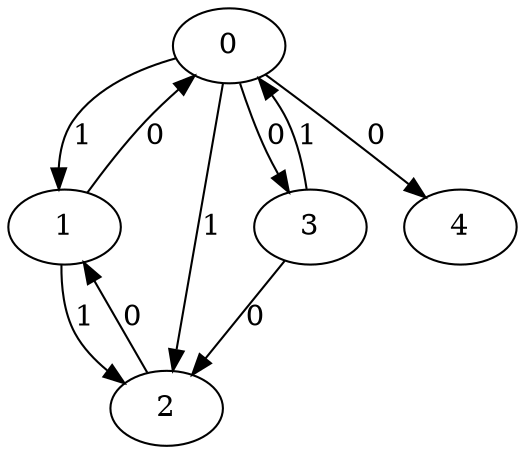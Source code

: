 // Source:1836 Canonical: -1 1 1 0 0 0 -1 1 -1 -1 -1 0 -1 -1 -1 1 -1 0 -1 -1 -1 -1 -1 -1 -1
digraph HRA_from_1836_graph_000 {
  0 -> 1 [label="1"];
  0 -> 2 [label="1"];
  0 -> 3 [label="0"];
  1 -> 0 [label="0"];
  1 -> 2 [label="1"];
  2 -> 1 [label="0"];
  3 -> 0 [label="1"];
  3 -> 2 [label="0"];
  0 -> 4 [label="0"];
}

// Source:1836 Canonical: -1 1 1 0 0 0 -1 1 -1 -1 -1 0 -1 -1 -1 1 -1 0 -1 -1 0 -1 -1 -1 -1
digraph HRA_from_1836_graph_001 {
  0 -> 1 [label="1"];
  0 -> 2 [label="1"];
  0 -> 3 [label="0"];
  1 -> 0 [label="0"];
  1 -> 2 [label="1"];
  2 -> 1 [label="0"];
  3 -> 0 [label="1"];
  3 -> 2 [label="0"];
  0 -> 4 [label="0"];
  4 -> 0 [label="0"];
}

// Source:1836 Canonical: -1 1 1 0 -1 0 -1 1 -1 0 -1 0 -1 -1 -1 1 -1 0 -1 -1 -1 -1 -1 -1 -1
digraph HRA_from_1836_graph_002 {
  0 -> 1 [label="1"];
  0 -> 2 [label="1"];
  0 -> 3 [label="0"];
  1 -> 0 [label="0"];
  1 -> 2 [label="1"];
  2 -> 1 [label="0"];
  3 -> 0 [label="1"];
  3 -> 2 [label="0"];
  1 -> 4 [label="0"];
}

// Source:1836 Canonical: -1 1 1 0 0 0 -1 1 -1 0 -1 0 -1 -1 -1 1 -1 0 -1 -1 -1 -1 -1 -1 -1
digraph HRA_from_1836_graph_003 {
  0 -> 1 [label="1"];
  0 -> 2 [label="1"];
  0 -> 3 [label="0"];
  1 -> 0 [label="0"];
  1 -> 2 [label="1"];
  2 -> 1 [label="0"];
  3 -> 0 [label="1"];
  3 -> 2 [label="0"];
  0 -> 4 [label="0"];
  1 -> 4 [label="0"];
}

// Source:1836 Canonical: -1 1 1 0 -1 0 -1 1 -1 0 -1 0 -1 -1 -1 1 -1 0 -1 -1 0 -1 -1 -1 -1
digraph HRA_from_1836_graph_004 {
  0 -> 1 [label="1"];
  0 -> 2 [label="1"];
  0 -> 3 [label="0"];
  1 -> 0 [label="0"];
  1 -> 2 [label="1"];
  2 -> 1 [label="0"];
  3 -> 0 [label="1"];
  3 -> 2 [label="0"];
  4 -> 0 [label="0"];
  1 -> 4 [label="0"];
}

// Source:1836 Canonical: -1 1 1 0 0 0 -1 1 -1 0 -1 0 -1 -1 -1 1 -1 0 -1 -1 0 -1 -1 -1 -1
digraph HRA_from_1836_graph_005 {
  0 -> 1 [label="1"];
  0 -> 2 [label="1"];
  0 -> 3 [label="0"];
  1 -> 0 [label="0"];
  1 -> 2 [label="1"];
  2 -> 1 [label="0"];
  3 -> 0 [label="1"];
  3 -> 2 [label="0"];
  0 -> 4 [label="0"];
  4 -> 0 [label="0"];
  1 -> 4 [label="0"];
}

// Source:1836 Canonical: -1 1 1 0 0 0 -1 1 -1 -1 -1 0 -1 -1 -1 1 -1 0 -1 -1 -1 0 -1 -1 -1
digraph HRA_from_1836_graph_006 {
  0 -> 1 [label="1"];
  0 -> 2 [label="1"];
  0 -> 3 [label="0"];
  1 -> 0 [label="0"];
  1 -> 2 [label="1"];
  2 -> 1 [label="0"];
  3 -> 0 [label="1"];
  3 -> 2 [label="0"];
  0 -> 4 [label="0"];
  4 -> 1 [label="0"];
}

// Source:1836 Canonical: -1 1 1 0 0 0 -1 1 -1 -1 -1 0 -1 -1 -1 1 -1 0 -1 -1 0 0 -1 -1 -1
digraph HRA_from_1836_graph_007 {
  0 -> 1 [label="1"];
  0 -> 2 [label="1"];
  0 -> 3 [label="0"];
  1 -> 0 [label="0"];
  1 -> 2 [label="1"];
  2 -> 1 [label="0"];
  3 -> 0 [label="1"];
  3 -> 2 [label="0"];
  0 -> 4 [label="0"];
  4 -> 0 [label="0"];
  4 -> 1 [label="0"];
}

// Source:1836 Canonical: -1 1 1 0 -1 0 -1 1 -1 0 -1 0 -1 -1 -1 1 -1 0 -1 -1 -1 0 -1 -1 -1
digraph HRA_from_1836_graph_008 {
  0 -> 1 [label="1"];
  0 -> 2 [label="1"];
  0 -> 3 [label="0"];
  1 -> 0 [label="0"];
  1 -> 2 [label="1"];
  2 -> 1 [label="0"];
  3 -> 0 [label="1"];
  3 -> 2 [label="0"];
  1 -> 4 [label="0"];
  4 -> 1 [label="0"];
}

// Source:1836 Canonical: -1 1 1 0 0 0 -1 1 -1 0 -1 0 -1 -1 -1 1 -1 0 -1 -1 -1 0 -1 -1 -1
digraph HRA_from_1836_graph_009 {
  0 -> 1 [label="1"];
  0 -> 2 [label="1"];
  0 -> 3 [label="0"];
  1 -> 0 [label="0"];
  1 -> 2 [label="1"];
  2 -> 1 [label="0"];
  3 -> 0 [label="1"];
  3 -> 2 [label="0"];
  0 -> 4 [label="0"];
  1 -> 4 [label="0"];
  4 -> 1 [label="0"];
}

// Source:1836 Canonical: -1 1 1 0 -1 0 -1 1 -1 0 -1 0 -1 -1 -1 1 -1 0 -1 -1 0 0 -1 -1 -1
digraph HRA_from_1836_graph_010 {
  0 -> 1 [label="1"];
  0 -> 2 [label="1"];
  0 -> 3 [label="0"];
  1 -> 0 [label="0"];
  1 -> 2 [label="1"];
  2 -> 1 [label="0"];
  3 -> 0 [label="1"];
  3 -> 2 [label="0"];
  4 -> 0 [label="0"];
  1 -> 4 [label="0"];
  4 -> 1 [label="0"];
}

// Source:1836 Canonical: -1 1 1 0 0 0 -1 1 -1 0 -1 0 -1 -1 -1 1 -1 0 -1 -1 0 0 -1 -1 -1
digraph HRA_from_1836_graph_011 {
  0 -> 1 [label="1"];
  0 -> 2 [label="1"];
  0 -> 3 [label="0"];
  1 -> 0 [label="0"];
  1 -> 2 [label="1"];
  2 -> 1 [label="0"];
  3 -> 0 [label="1"];
  3 -> 2 [label="0"];
  0 -> 4 [label="0"];
  4 -> 0 [label="0"];
  1 -> 4 [label="0"];
  4 -> 1 [label="0"];
}

// Source:1836 Canonical: -1 1 1 0 -1 0 -1 1 -1 -1 -1 0 -1 -1 0 1 -1 0 -1 -1 -1 -1 -1 -1 -1
digraph HRA_from_1836_graph_012 {
  0 -> 1 [label="1"];
  0 -> 2 [label="1"];
  0 -> 3 [label="0"];
  1 -> 0 [label="0"];
  1 -> 2 [label="1"];
  2 -> 1 [label="0"];
  3 -> 0 [label="1"];
  3 -> 2 [label="0"];
  2 -> 4 [label="0"];
}

// Source:1836 Canonical: -1 1 1 0 0 0 -1 1 -1 -1 -1 0 -1 -1 0 1 -1 0 -1 -1 -1 -1 -1 -1 -1
digraph HRA_from_1836_graph_013 {
  0 -> 1 [label="1"];
  0 -> 2 [label="1"];
  0 -> 3 [label="0"];
  1 -> 0 [label="0"];
  1 -> 2 [label="1"];
  2 -> 1 [label="0"];
  3 -> 0 [label="1"];
  3 -> 2 [label="0"];
  0 -> 4 [label="0"];
  2 -> 4 [label="0"];
}

// Source:1836 Canonical: -1 1 1 0 -1 0 -1 1 -1 -1 -1 0 -1 -1 0 1 -1 0 -1 -1 0 -1 -1 -1 -1
digraph HRA_from_1836_graph_014 {
  0 -> 1 [label="1"];
  0 -> 2 [label="1"];
  0 -> 3 [label="0"];
  1 -> 0 [label="0"];
  1 -> 2 [label="1"];
  2 -> 1 [label="0"];
  3 -> 0 [label="1"];
  3 -> 2 [label="0"];
  4 -> 0 [label="0"];
  2 -> 4 [label="0"];
}

// Source:1836 Canonical: -1 1 1 0 0 0 -1 1 -1 -1 -1 0 -1 -1 0 1 -1 0 -1 -1 0 -1 -1 -1 -1
digraph HRA_from_1836_graph_015 {
  0 -> 1 [label="1"];
  0 -> 2 [label="1"];
  0 -> 3 [label="0"];
  1 -> 0 [label="0"];
  1 -> 2 [label="1"];
  2 -> 1 [label="0"];
  3 -> 0 [label="1"];
  3 -> 2 [label="0"];
  0 -> 4 [label="0"];
  4 -> 0 [label="0"];
  2 -> 4 [label="0"];
}

// Source:1836 Canonical: -1 1 1 0 -1 0 -1 1 -1 0 -1 0 -1 -1 0 1 -1 0 -1 -1 -1 -1 -1 -1 -1
digraph HRA_from_1836_graph_016 {
  0 -> 1 [label="1"];
  0 -> 2 [label="1"];
  0 -> 3 [label="0"];
  1 -> 0 [label="0"];
  1 -> 2 [label="1"];
  2 -> 1 [label="0"];
  3 -> 0 [label="1"];
  3 -> 2 [label="0"];
  1 -> 4 [label="0"];
  2 -> 4 [label="0"];
}

// Source:1836 Canonical: -1 1 1 0 0 0 -1 1 -1 0 -1 0 -1 -1 0 1 -1 0 -1 -1 -1 -1 -1 -1 -1
digraph HRA_from_1836_graph_017 {
  0 -> 1 [label="1"];
  0 -> 2 [label="1"];
  0 -> 3 [label="0"];
  1 -> 0 [label="0"];
  1 -> 2 [label="1"];
  2 -> 1 [label="0"];
  3 -> 0 [label="1"];
  3 -> 2 [label="0"];
  0 -> 4 [label="0"];
  1 -> 4 [label="0"];
  2 -> 4 [label="0"];
}

// Source:1836 Canonical: -1 1 1 0 -1 0 -1 1 -1 0 -1 0 -1 -1 0 1 -1 0 -1 -1 0 -1 -1 -1 -1
digraph HRA_from_1836_graph_018 {
  0 -> 1 [label="1"];
  0 -> 2 [label="1"];
  0 -> 3 [label="0"];
  1 -> 0 [label="0"];
  1 -> 2 [label="1"];
  2 -> 1 [label="0"];
  3 -> 0 [label="1"];
  3 -> 2 [label="0"];
  4 -> 0 [label="0"];
  1 -> 4 [label="0"];
  2 -> 4 [label="0"];
}

// Source:1836 Canonical: -1 1 1 0 0 0 -1 1 -1 0 -1 0 -1 -1 0 1 -1 0 -1 -1 0 -1 -1 -1 -1
digraph HRA_from_1836_graph_019 {
  0 -> 1 [label="1"];
  0 -> 2 [label="1"];
  0 -> 3 [label="0"];
  1 -> 0 [label="0"];
  1 -> 2 [label="1"];
  2 -> 1 [label="0"];
  3 -> 0 [label="1"];
  3 -> 2 [label="0"];
  0 -> 4 [label="0"];
  4 -> 0 [label="0"];
  1 -> 4 [label="0"];
  2 -> 4 [label="0"];
}

// Source:1836 Canonical: -1 1 1 0 -1 0 -1 1 -1 -1 -1 0 -1 -1 0 1 -1 0 -1 -1 -1 0 -1 -1 -1
digraph HRA_from_1836_graph_020 {
  0 -> 1 [label="1"];
  0 -> 2 [label="1"];
  0 -> 3 [label="0"];
  1 -> 0 [label="0"];
  1 -> 2 [label="1"];
  2 -> 1 [label="0"];
  3 -> 0 [label="1"];
  3 -> 2 [label="0"];
  4 -> 1 [label="0"];
  2 -> 4 [label="0"];
}

// Source:1836 Canonical: -1 1 1 0 0 0 -1 1 -1 -1 -1 0 -1 -1 0 1 -1 0 -1 -1 -1 0 -1 -1 -1
digraph HRA_from_1836_graph_021 {
  0 -> 1 [label="1"];
  0 -> 2 [label="1"];
  0 -> 3 [label="0"];
  1 -> 0 [label="0"];
  1 -> 2 [label="1"];
  2 -> 1 [label="0"];
  3 -> 0 [label="1"];
  3 -> 2 [label="0"];
  0 -> 4 [label="0"];
  4 -> 1 [label="0"];
  2 -> 4 [label="0"];
}

// Source:1836 Canonical: -1 1 1 0 -1 0 -1 1 -1 -1 -1 0 -1 -1 0 1 -1 0 -1 -1 0 0 -1 -1 -1
digraph HRA_from_1836_graph_022 {
  0 -> 1 [label="1"];
  0 -> 2 [label="1"];
  0 -> 3 [label="0"];
  1 -> 0 [label="0"];
  1 -> 2 [label="1"];
  2 -> 1 [label="0"];
  3 -> 0 [label="1"];
  3 -> 2 [label="0"];
  4 -> 0 [label="0"];
  4 -> 1 [label="0"];
  2 -> 4 [label="0"];
}

// Source:1836 Canonical: -1 1 1 0 0 0 -1 1 -1 -1 -1 0 -1 -1 0 1 -1 0 -1 -1 0 0 -1 -1 -1
digraph HRA_from_1836_graph_023 {
  0 -> 1 [label="1"];
  0 -> 2 [label="1"];
  0 -> 3 [label="0"];
  1 -> 0 [label="0"];
  1 -> 2 [label="1"];
  2 -> 1 [label="0"];
  3 -> 0 [label="1"];
  3 -> 2 [label="0"];
  0 -> 4 [label="0"];
  4 -> 0 [label="0"];
  4 -> 1 [label="0"];
  2 -> 4 [label="0"];
}

// Source:1836 Canonical: -1 1 1 0 -1 0 -1 1 -1 0 -1 0 -1 -1 0 1 -1 0 -1 -1 -1 0 -1 -1 -1
digraph HRA_from_1836_graph_024 {
  0 -> 1 [label="1"];
  0 -> 2 [label="1"];
  0 -> 3 [label="0"];
  1 -> 0 [label="0"];
  1 -> 2 [label="1"];
  2 -> 1 [label="0"];
  3 -> 0 [label="1"];
  3 -> 2 [label="0"];
  1 -> 4 [label="0"];
  4 -> 1 [label="0"];
  2 -> 4 [label="0"];
}

// Source:1836 Canonical: -1 1 1 0 0 0 -1 1 -1 0 -1 0 -1 -1 0 1 -1 0 -1 -1 -1 0 -1 -1 -1
digraph HRA_from_1836_graph_025 {
  0 -> 1 [label="1"];
  0 -> 2 [label="1"];
  0 -> 3 [label="0"];
  1 -> 0 [label="0"];
  1 -> 2 [label="1"];
  2 -> 1 [label="0"];
  3 -> 0 [label="1"];
  3 -> 2 [label="0"];
  0 -> 4 [label="0"];
  1 -> 4 [label="0"];
  4 -> 1 [label="0"];
  2 -> 4 [label="0"];
}

// Source:1836 Canonical: -1 1 1 0 -1 0 -1 1 -1 0 -1 0 -1 -1 0 1 -1 0 -1 -1 0 0 -1 -1 -1
digraph HRA_from_1836_graph_026 {
  0 -> 1 [label="1"];
  0 -> 2 [label="1"];
  0 -> 3 [label="0"];
  1 -> 0 [label="0"];
  1 -> 2 [label="1"];
  2 -> 1 [label="0"];
  3 -> 0 [label="1"];
  3 -> 2 [label="0"];
  4 -> 0 [label="0"];
  1 -> 4 [label="0"];
  4 -> 1 [label="0"];
  2 -> 4 [label="0"];
}

// Source:1836 Canonical: -1 1 1 0 0 0 -1 1 -1 0 -1 0 -1 -1 0 1 -1 0 -1 -1 0 0 -1 -1 -1
digraph HRA_from_1836_graph_027 {
  0 -> 1 [label="1"];
  0 -> 2 [label="1"];
  0 -> 3 [label="0"];
  1 -> 0 [label="0"];
  1 -> 2 [label="1"];
  2 -> 1 [label="0"];
  3 -> 0 [label="1"];
  3 -> 2 [label="0"];
  0 -> 4 [label="0"];
  4 -> 0 [label="0"];
  1 -> 4 [label="0"];
  4 -> 1 [label="0"];
  2 -> 4 [label="0"];
}

// Source:1836 Canonical: -1 1 1 0 0 0 -1 1 -1 -1 -1 0 -1 -1 -1 1 -1 0 -1 -1 -1 -1 0 -1 -1
digraph HRA_from_1836_graph_028 {
  0 -> 1 [label="1"];
  0 -> 2 [label="1"];
  0 -> 3 [label="0"];
  1 -> 0 [label="0"];
  1 -> 2 [label="1"];
  2 -> 1 [label="0"];
  3 -> 0 [label="1"];
  3 -> 2 [label="0"];
  0 -> 4 [label="0"];
  4 -> 2 [label="0"];
}

// Source:1836 Canonical: -1 1 1 0 0 0 -1 1 -1 -1 -1 0 -1 -1 -1 1 -1 0 -1 -1 0 -1 0 -1 -1
digraph HRA_from_1836_graph_029 {
  0 -> 1 [label="1"];
  0 -> 2 [label="1"];
  0 -> 3 [label="0"];
  1 -> 0 [label="0"];
  1 -> 2 [label="1"];
  2 -> 1 [label="0"];
  3 -> 0 [label="1"];
  3 -> 2 [label="0"];
  0 -> 4 [label="0"];
  4 -> 0 [label="0"];
  4 -> 2 [label="0"];
}

// Source:1836 Canonical: -1 1 1 0 -1 0 -1 1 -1 0 -1 0 -1 -1 -1 1 -1 0 -1 -1 -1 -1 0 -1 -1
digraph HRA_from_1836_graph_030 {
  0 -> 1 [label="1"];
  0 -> 2 [label="1"];
  0 -> 3 [label="0"];
  1 -> 0 [label="0"];
  1 -> 2 [label="1"];
  2 -> 1 [label="0"];
  3 -> 0 [label="1"];
  3 -> 2 [label="0"];
  1 -> 4 [label="0"];
  4 -> 2 [label="0"];
}

// Source:1836 Canonical: -1 1 1 0 0 0 -1 1 -1 0 -1 0 -1 -1 -1 1 -1 0 -1 -1 -1 -1 0 -1 -1
digraph HRA_from_1836_graph_031 {
  0 -> 1 [label="1"];
  0 -> 2 [label="1"];
  0 -> 3 [label="0"];
  1 -> 0 [label="0"];
  1 -> 2 [label="1"];
  2 -> 1 [label="0"];
  3 -> 0 [label="1"];
  3 -> 2 [label="0"];
  0 -> 4 [label="0"];
  1 -> 4 [label="0"];
  4 -> 2 [label="0"];
}

// Source:1836 Canonical: -1 1 1 0 -1 0 -1 1 -1 0 -1 0 -1 -1 -1 1 -1 0 -1 -1 0 -1 0 -1 -1
digraph HRA_from_1836_graph_032 {
  0 -> 1 [label="1"];
  0 -> 2 [label="1"];
  0 -> 3 [label="0"];
  1 -> 0 [label="0"];
  1 -> 2 [label="1"];
  2 -> 1 [label="0"];
  3 -> 0 [label="1"];
  3 -> 2 [label="0"];
  4 -> 0 [label="0"];
  1 -> 4 [label="0"];
  4 -> 2 [label="0"];
}

// Source:1836 Canonical: -1 1 1 0 0 0 -1 1 -1 0 -1 0 -1 -1 -1 1 -1 0 -1 -1 0 -1 0 -1 -1
digraph HRA_from_1836_graph_033 {
  0 -> 1 [label="1"];
  0 -> 2 [label="1"];
  0 -> 3 [label="0"];
  1 -> 0 [label="0"];
  1 -> 2 [label="1"];
  2 -> 1 [label="0"];
  3 -> 0 [label="1"];
  3 -> 2 [label="0"];
  0 -> 4 [label="0"];
  4 -> 0 [label="0"];
  1 -> 4 [label="0"];
  4 -> 2 [label="0"];
}

// Source:1836 Canonical: -1 1 1 0 0 0 -1 1 -1 -1 -1 0 -1 -1 -1 1 -1 0 -1 -1 -1 0 0 -1 -1
digraph HRA_from_1836_graph_034 {
  0 -> 1 [label="1"];
  0 -> 2 [label="1"];
  0 -> 3 [label="0"];
  1 -> 0 [label="0"];
  1 -> 2 [label="1"];
  2 -> 1 [label="0"];
  3 -> 0 [label="1"];
  3 -> 2 [label="0"];
  0 -> 4 [label="0"];
  4 -> 1 [label="0"];
  4 -> 2 [label="0"];
}

// Source:1836 Canonical: -1 1 1 0 0 0 -1 1 -1 -1 -1 0 -1 -1 -1 1 -1 0 -1 -1 0 0 0 -1 -1
digraph HRA_from_1836_graph_035 {
  0 -> 1 [label="1"];
  0 -> 2 [label="1"];
  0 -> 3 [label="0"];
  1 -> 0 [label="0"];
  1 -> 2 [label="1"];
  2 -> 1 [label="0"];
  3 -> 0 [label="1"];
  3 -> 2 [label="0"];
  0 -> 4 [label="0"];
  4 -> 0 [label="0"];
  4 -> 1 [label="0"];
  4 -> 2 [label="0"];
}

// Source:1836 Canonical: -1 1 1 0 -1 0 -1 1 -1 0 -1 0 -1 -1 -1 1 -1 0 -1 -1 -1 0 0 -1 -1
digraph HRA_from_1836_graph_036 {
  0 -> 1 [label="1"];
  0 -> 2 [label="1"];
  0 -> 3 [label="0"];
  1 -> 0 [label="0"];
  1 -> 2 [label="1"];
  2 -> 1 [label="0"];
  3 -> 0 [label="1"];
  3 -> 2 [label="0"];
  1 -> 4 [label="0"];
  4 -> 1 [label="0"];
  4 -> 2 [label="0"];
}

// Source:1836 Canonical: -1 1 1 0 0 0 -1 1 -1 0 -1 0 -1 -1 -1 1 -1 0 -1 -1 -1 0 0 -1 -1
digraph HRA_from_1836_graph_037 {
  0 -> 1 [label="1"];
  0 -> 2 [label="1"];
  0 -> 3 [label="0"];
  1 -> 0 [label="0"];
  1 -> 2 [label="1"];
  2 -> 1 [label="0"];
  3 -> 0 [label="1"];
  3 -> 2 [label="0"];
  0 -> 4 [label="0"];
  1 -> 4 [label="0"];
  4 -> 1 [label="0"];
  4 -> 2 [label="0"];
}

// Source:1836 Canonical: -1 1 1 0 -1 0 -1 1 -1 0 -1 0 -1 -1 -1 1 -1 0 -1 -1 0 0 0 -1 -1
digraph HRA_from_1836_graph_038 {
  0 -> 1 [label="1"];
  0 -> 2 [label="1"];
  0 -> 3 [label="0"];
  1 -> 0 [label="0"];
  1 -> 2 [label="1"];
  2 -> 1 [label="0"];
  3 -> 0 [label="1"];
  3 -> 2 [label="0"];
  4 -> 0 [label="0"];
  1 -> 4 [label="0"];
  4 -> 1 [label="0"];
  4 -> 2 [label="0"];
}

// Source:1836 Canonical: -1 1 1 0 0 0 -1 1 -1 0 -1 0 -1 -1 -1 1 -1 0 -1 -1 0 0 0 -1 -1
digraph HRA_from_1836_graph_039 {
  0 -> 1 [label="1"];
  0 -> 2 [label="1"];
  0 -> 3 [label="0"];
  1 -> 0 [label="0"];
  1 -> 2 [label="1"];
  2 -> 1 [label="0"];
  3 -> 0 [label="1"];
  3 -> 2 [label="0"];
  0 -> 4 [label="0"];
  4 -> 0 [label="0"];
  1 -> 4 [label="0"];
  4 -> 1 [label="0"];
  4 -> 2 [label="0"];
}

// Source:1836 Canonical: -1 1 1 0 -1 0 -1 1 -1 -1 -1 0 -1 -1 0 1 -1 0 -1 -1 -1 -1 0 -1 -1
digraph HRA_from_1836_graph_040 {
  0 -> 1 [label="1"];
  0 -> 2 [label="1"];
  0 -> 3 [label="0"];
  1 -> 0 [label="0"];
  1 -> 2 [label="1"];
  2 -> 1 [label="0"];
  3 -> 0 [label="1"];
  3 -> 2 [label="0"];
  2 -> 4 [label="0"];
  4 -> 2 [label="0"];
}

// Source:1836 Canonical: -1 1 1 0 0 0 -1 1 -1 -1 -1 0 -1 -1 0 1 -1 0 -1 -1 -1 -1 0 -1 -1
digraph HRA_from_1836_graph_041 {
  0 -> 1 [label="1"];
  0 -> 2 [label="1"];
  0 -> 3 [label="0"];
  1 -> 0 [label="0"];
  1 -> 2 [label="1"];
  2 -> 1 [label="0"];
  3 -> 0 [label="1"];
  3 -> 2 [label="0"];
  0 -> 4 [label="0"];
  2 -> 4 [label="0"];
  4 -> 2 [label="0"];
}

// Source:1836 Canonical: -1 1 1 0 -1 0 -1 1 -1 -1 -1 0 -1 -1 0 1 -1 0 -1 -1 0 -1 0 -1 -1
digraph HRA_from_1836_graph_042 {
  0 -> 1 [label="1"];
  0 -> 2 [label="1"];
  0 -> 3 [label="0"];
  1 -> 0 [label="0"];
  1 -> 2 [label="1"];
  2 -> 1 [label="0"];
  3 -> 0 [label="1"];
  3 -> 2 [label="0"];
  4 -> 0 [label="0"];
  2 -> 4 [label="0"];
  4 -> 2 [label="0"];
}

// Source:1836 Canonical: -1 1 1 0 0 0 -1 1 -1 -1 -1 0 -1 -1 0 1 -1 0 -1 -1 0 -1 0 -1 -1
digraph HRA_from_1836_graph_043 {
  0 -> 1 [label="1"];
  0 -> 2 [label="1"];
  0 -> 3 [label="0"];
  1 -> 0 [label="0"];
  1 -> 2 [label="1"];
  2 -> 1 [label="0"];
  3 -> 0 [label="1"];
  3 -> 2 [label="0"];
  0 -> 4 [label="0"];
  4 -> 0 [label="0"];
  2 -> 4 [label="0"];
  4 -> 2 [label="0"];
}

// Source:1836 Canonical: -1 1 1 0 -1 0 -1 1 -1 0 -1 0 -1 -1 0 1 -1 0 -1 -1 -1 -1 0 -1 -1
digraph HRA_from_1836_graph_044 {
  0 -> 1 [label="1"];
  0 -> 2 [label="1"];
  0 -> 3 [label="0"];
  1 -> 0 [label="0"];
  1 -> 2 [label="1"];
  2 -> 1 [label="0"];
  3 -> 0 [label="1"];
  3 -> 2 [label="0"];
  1 -> 4 [label="0"];
  2 -> 4 [label="0"];
  4 -> 2 [label="0"];
}

// Source:1836 Canonical: -1 1 1 0 0 0 -1 1 -1 0 -1 0 -1 -1 0 1 -1 0 -1 -1 -1 -1 0 -1 -1
digraph HRA_from_1836_graph_045 {
  0 -> 1 [label="1"];
  0 -> 2 [label="1"];
  0 -> 3 [label="0"];
  1 -> 0 [label="0"];
  1 -> 2 [label="1"];
  2 -> 1 [label="0"];
  3 -> 0 [label="1"];
  3 -> 2 [label="0"];
  0 -> 4 [label="0"];
  1 -> 4 [label="0"];
  2 -> 4 [label="0"];
  4 -> 2 [label="0"];
}

// Source:1836 Canonical: -1 1 1 0 -1 0 -1 1 -1 0 -1 0 -1 -1 0 1 -1 0 -1 -1 0 -1 0 -1 -1
digraph HRA_from_1836_graph_046 {
  0 -> 1 [label="1"];
  0 -> 2 [label="1"];
  0 -> 3 [label="0"];
  1 -> 0 [label="0"];
  1 -> 2 [label="1"];
  2 -> 1 [label="0"];
  3 -> 0 [label="1"];
  3 -> 2 [label="0"];
  4 -> 0 [label="0"];
  1 -> 4 [label="0"];
  2 -> 4 [label="0"];
  4 -> 2 [label="0"];
}

// Source:1836 Canonical: -1 1 1 0 0 0 -1 1 -1 0 -1 0 -1 -1 0 1 -1 0 -1 -1 0 -1 0 -1 -1
digraph HRA_from_1836_graph_047 {
  0 -> 1 [label="1"];
  0 -> 2 [label="1"];
  0 -> 3 [label="0"];
  1 -> 0 [label="0"];
  1 -> 2 [label="1"];
  2 -> 1 [label="0"];
  3 -> 0 [label="1"];
  3 -> 2 [label="0"];
  0 -> 4 [label="0"];
  4 -> 0 [label="0"];
  1 -> 4 [label="0"];
  2 -> 4 [label="0"];
  4 -> 2 [label="0"];
}

// Source:1836 Canonical: -1 1 1 0 -1 0 -1 1 -1 -1 -1 0 -1 -1 0 1 -1 0 -1 -1 -1 0 0 -1 -1
digraph HRA_from_1836_graph_048 {
  0 -> 1 [label="1"];
  0 -> 2 [label="1"];
  0 -> 3 [label="0"];
  1 -> 0 [label="0"];
  1 -> 2 [label="1"];
  2 -> 1 [label="0"];
  3 -> 0 [label="1"];
  3 -> 2 [label="0"];
  4 -> 1 [label="0"];
  2 -> 4 [label="0"];
  4 -> 2 [label="0"];
}

// Source:1836 Canonical: -1 1 1 0 0 0 -1 1 -1 -1 -1 0 -1 -1 0 1 -1 0 -1 -1 -1 0 0 -1 -1
digraph HRA_from_1836_graph_049 {
  0 -> 1 [label="1"];
  0 -> 2 [label="1"];
  0 -> 3 [label="0"];
  1 -> 0 [label="0"];
  1 -> 2 [label="1"];
  2 -> 1 [label="0"];
  3 -> 0 [label="1"];
  3 -> 2 [label="0"];
  0 -> 4 [label="0"];
  4 -> 1 [label="0"];
  2 -> 4 [label="0"];
  4 -> 2 [label="0"];
}

// Source:1836 Canonical: -1 1 1 0 -1 0 -1 1 -1 -1 -1 0 -1 -1 0 1 -1 0 -1 -1 0 0 0 -1 -1
digraph HRA_from_1836_graph_050 {
  0 -> 1 [label="1"];
  0 -> 2 [label="1"];
  0 -> 3 [label="0"];
  1 -> 0 [label="0"];
  1 -> 2 [label="1"];
  2 -> 1 [label="0"];
  3 -> 0 [label="1"];
  3 -> 2 [label="0"];
  4 -> 0 [label="0"];
  4 -> 1 [label="0"];
  2 -> 4 [label="0"];
  4 -> 2 [label="0"];
}

// Source:1836 Canonical: -1 1 1 0 0 0 -1 1 -1 -1 -1 0 -1 -1 0 1 -1 0 -1 -1 0 0 0 -1 -1
digraph HRA_from_1836_graph_051 {
  0 -> 1 [label="1"];
  0 -> 2 [label="1"];
  0 -> 3 [label="0"];
  1 -> 0 [label="0"];
  1 -> 2 [label="1"];
  2 -> 1 [label="0"];
  3 -> 0 [label="1"];
  3 -> 2 [label="0"];
  0 -> 4 [label="0"];
  4 -> 0 [label="0"];
  4 -> 1 [label="0"];
  2 -> 4 [label="0"];
  4 -> 2 [label="0"];
}

// Source:1836 Canonical: -1 1 1 0 -1 0 -1 1 -1 0 -1 0 -1 -1 0 1 -1 0 -1 -1 -1 0 0 -1 -1
digraph HRA_from_1836_graph_052 {
  0 -> 1 [label="1"];
  0 -> 2 [label="1"];
  0 -> 3 [label="0"];
  1 -> 0 [label="0"];
  1 -> 2 [label="1"];
  2 -> 1 [label="0"];
  3 -> 0 [label="1"];
  3 -> 2 [label="0"];
  1 -> 4 [label="0"];
  4 -> 1 [label="0"];
  2 -> 4 [label="0"];
  4 -> 2 [label="0"];
}

// Source:1836 Canonical: -1 1 1 0 0 0 -1 1 -1 0 -1 0 -1 -1 0 1 -1 0 -1 -1 -1 0 0 -1 -1
digraph HRA_from_1836_graph_053 {
  0 -> 1 [label="1"];
  0 -> 2 [label="1"];
  0 -> 3 [label="0"];
  1 -> 0 [label="0"];
  1 -> 2 [label="1"];
  2 -> 1 [label="0"];
  3 -> 0 [label="1"];
  3 -> 2 [label="0"];
  0 -> 4 [label="0"];
  1 -> 4 [label="0"];
  4 -> 1 [label="0"];
  2 -> 4 [label="0"];
  4 -> 2 [label="0"];
}

// Source:1836 Canonical: -1 1 1 0 -1 0 -1 1 -1 0 -1 0 -1 -1 0 1 -1 0 -1 -1 0 0 0 -1 -1
digraph HRA_from_1836_graph_054 {
  0 -> 1 [label="1"];
  0 -> 2 [label="1"];
  0 -> 3 [label="0"];
  1 -> 0 [label="0"];
  1 -> 2 [label="1"];
  2 -> 1 [label="0"];
  3 -> 0 [label="1"];
  3 -> 2 [label="0"];
  4 -> 0 [label="0"];
  1 -> 4 [label="0"];
  4 -> 1 [label="0"];
  2 -> 4 [label="0"];
  4 -> 2 [label="0"];
}

// Source:1836 Canonical: -1 1 1 0 0 0 -1 1 -1 0 -1 0 -1 -1 0 1 -1 0 -1 -1 0 0 0 -1 -1
digraph HRA_from_1836_graph_055 {
  0 -> 1 [label="1"];
  0 -> 2 [label="1"];
  0 -> 3 [label="0"];
  1 -> 0 [label="0"];
  1 -> 2 [label="1"];
  2 -> 1 [label="0"];
  3 -> 0 [label="1"];
  3 -> 2 [label="0"];
  0 -> 4 [label="0"];
  4 -> 0 [label="0"];
  1 -> 4 [label="0"];
  4 -> 1 [label="0"];
  2 -> 4 [label="0"];
  4 -> 2 [label="0"];
}

// Source:1836 Canonical: -1 1 1 0 -1 0 -1 1 -1 -1 -1 0 -1 -1 -1 1 -1 0 -1 0 -1 -1 -1 -1 -1
digraph HRA_from_1836_graph_056 {
  0 -> 1 [label="1"];
  0 -> 2 [label="1"];
  0 -> 3 [label="0"];
  1 -> 0 [label="0"];
  1 -> 2 [label="1"];
  2 -> 1 [label="0"];
  3 -> 0 [label="1"];
  3 -> 2 [label="0"];
  3 -> 4 [label="0"];
}

// Source:1836 Canonical: -1 1 1 0 0 0 -1 1 -1 -1 -1 0 -1 -1 -1 1 -1 0 -1 0 -1 -1 -1 -1 -1
digraph HRA_from_1836_graph_057 {
  0 -> 1 [label="1"];
  0 -> 2 [label="1"];
  0 -> 3 [label="0"];
  1 -> 0 [label="0"];
  1 -> 2 [label="1"];
  2 -> 1 [label="0"];
  3 -> 0 [label="1"];
  3 -> 2 [label="0"];
  0 -> 4 [label="0"];
  3 -> 4 [label="0"];
}

// Source:1836 Canonical: -1 1 1 0 -1 0 -1 1 -1 -1 -1 0 -1 -1 -1 1 -1 0 -1 0 0 -1 -1 -1 -1
digraph HRA_from_1836_graph_058 {
  0 -> 1 [label="1"];
  0 -> 2 [label="1"];
  0 -> 3 [label="0"];
  1 -> 0 [label="0"];
  1 -> 2 [label="1"];
  2 -> 1 [label="0"];
  3 -> 0 [label="1"];
  3 -> 2 [label="0"];
  4 -> 0 [label="0"];
  3 -> 4 [label="0"];
}

// Source:1836 Canonical: -1 1 1 0 0 0 -1 1 -1 -1 -1 0 -1 -1 -1 1 -1 0 -1 0 0 -1 -1 -1 -1
digraph HRA_from_1836_graph_059 {
  0 -> 1 [label="1"];
  0 -> 2 [label="1"];
  0 -> 3 [label="0"];
  1 -> 0 [label="0"];
  1 -> 2 [label="1"];
  2 -> 1 [label="0"];
  3 -> 0 [label="1"];
  3 -> 2 [label="0"];
  0 -> 4 [label="0"];
  4 -> 0 [label="0"];
  3 -> 4 [label="0"];
}

// Source:1836 Canonical: -1 1 1 0 -1 0 -1 1 -1 0 -1 0 -1 -1 -1 1 -1 0 -1 0 -1 -1 -1 -1 -1
digraph HRA_from_1836_graph_060 {
  0 -> 1 [label="1"];
  0 -> 2 [label="1"];
  0 -> 3 [label="0"];
  1 -> 0 [label="0"];
  1 -> 2 [label="1"];
  2 -> 1 [label="0"];
  3 -> 0 [label="1"];
  3 -> 2 [label="0"];
  1 -> 4 [label="0"];
  3 -> 4 [label="0"];
}

// Source:1836 Canonical: -1 1 1 0 0 0 -1 1 -1 0 -1 0 -1 -1 -1 1 -1 0 -1 0 -1 -1 -1 -1 -1
digraph HRA_from_1836_graph_061 {
  0 -> 1 [label="1"];
  0 -> 2 [label="1"];
  0 -> 3 [label="0"];
  1 -> 0 [label="0"];
  1 -> 2 [label="1"];
  2 -> 1 [label="0"];
  3 -> 0 [label="1"];
  3 -> 2 [label="0"];
  0 -> 4 [label="0"];
  1 -> 4 [label="0"];
  3 -> 4 [label="0"];
}

// Source:1836 Canonical: -1 1 1 0 -1 0 -1 1 -1 0 -1 0 -1 -1 -1 1 -1 0 -1 0 0 -1 -1 -1 -1
digraph HRA_from_1836_graph_062 {
  0 -> 1 [label="1"];
  0 -> 2 [label="1"];
  0 -> 3 [label="0"];
  1 -> 0 [label="0"];
  1 -> 2 [label="1"];
  2 -> 1 [label="0"];
  3 -> 0 [label="1"];
  3 -> 2 [label="0"];
  4 -> 0 [label="0"];
  1 -> 4 [label="0"];
  3 -> 4 [label="0"];
}

// Source:1836 Canonical: -1 1 1 0 0 0 -1 1 -1 0 -1 0 -1 -1 -1 1 -1 0 -1 0 0 -1 -1 -1 -1
digraph HRA_from_1836_graph_063 {
  0 -> 1 [label="1"];
  0 -> 2 [label="1"];
  0 -> 3 [label="0"];
  1 -> 0 [label="0"];
  1 -> 2 [label="1"];
  2 -> 1 [label="0"];
  3 -> 0 [label="1"];
  3 -> 2 [label="0"];
  0 -> 4 [label="0"];
  4 -> 0 [label="0"];
  1 -> 4 [label="0"];
  3 -> 4 [label="0"];
}

// Source:1836 Canonical: -1 1 1 0 -1 0 -1 1 -1 -1 -1 0 -1 -1 -1 1 -1 0 -1 0 -1 0 -1 -1 -1
digraph HRA_from_1836_graph_064 {
  0 -> 1 [label="1"];
  0 -> 2 [label="1"];
  0 -> 3 [label="0"];
  1 -> 0 [label="0"];
  1 -> 2 [label="1"];
  2 -> 1 [label="0"];
  3 -> 0 [label="1"];
  3 -> 2 [label="0"];
  4 -> 1 [label="0"];
  3 -> 4 [label="0"];
}

// Source:1836 Canonical: -1 1 1 0 0 0 -1 1 -1 -1 -1 0 -1 -1 -1 1 -1 0 -1 0 -1 0 -1 -1 -1
digraph HRA_from_1836_graph_065 {
  0 -> 1 [label="1"];
  0 -> 2 [label="1"];
  0 -> 3 [label="0"];
  1 -> 0 [label="0"];
  1 -> 2 [label="1"];
  2 -> 1 [label="0"];
  3 -> 0 [label="1"];
  3 -> 2 [label="0"];
  0 -> 4 [label="0"];
  4 -> 1 [label="0"];
  3 -> 4 [label="0"];
}

// Source:1836 Canonical: -1 1 1 0 -1 0 -1 1 -1 -1 -1 0 -1 -1 -1 1 -1 0 -1 0 0 0 -1 -1 -1
digraph HRA_from_1836_graph_066 {
  0 -> 1 [label="1"];
  0 -> 2 [label="1"];
  0 -> 3 [label="0"];
  1 -> 0 [label="0"];
  1 -> 2 [label="1"];
  2 -> 1 [label="0"];
  3 -> 0 [label="1"];
  3 -> 2 [label="0"];
  4 -> 0 [label="0"];
  4 -> 1 [label="0"];
  3 -> 4 [label="0"];
}

// Source:1836 Canonical: -1 1 1 0 0 0 -1 1 -1 -1 -1 0 -1 -1 -1 1 -1 0 -1 0 0 0 -1 -1 -1
digraph HRA_from_1836_graph_067 {
  0 -> 1 [label="1"];
  0 -> 2 [label="1"];
  0 -> 3 [label="0"];
  1 -> 0 [label="0"];
  1 -> 2 [label="1"];
  2 -> 1 [label="0"];
  3 -> 0 [label="1"];
  3 -> 2 [label="0"];
  0 -> 4 [label="0"];
  4 -> 0 [label="0"];
  4 -> 1 [label="0"];
  3 -> 4 [label="0"];
}

// Source:1836 Canonical: -1 1 1 0 -1 0 -1 1 -1 0 -1 0 -1 -1 -1 1 -1 0 -1 0 -1 0 -1 -1 -1
digraph HRA_from_1836_graph_068 {
  0 -> 1 [label="1"];
  0 -> 2 [label="1"];
  0 -> 3 [label="0"];
  1 -> 0 [label="0"];
  1 -> 2 [label="1"];
  2 -> 1 [label="0"];
  3 -> 0 [label="1"];
  3 -> 2 [label="0"];
  1 -> 4 [label="0"];
  4 -> 1 [label="0"];
  3 -> 4 [label="0"];
}

// Source:1836 Canonical: -1 1 1 0 0 0 -1 1 -1 0 -1 0 -1 -1 -1 1 -1 0 -1 0 -1 0 -1 -1 -1
digraph HRA_from_1836_graph_069 {
  0 -> 1 [label="1"];
  0 -> 2 [label="1"];
  0 -> 3 [label="0"];
  1 -> 0 [label="0"];
  1 -> 2 [label="1"];
  2 -> 1 [label="0"];
  3 -> 0 [label="1"];
  3 -> 2 [label="0"];
  0 -> 4 [label="0"];
  1 -> 4 [label="0"];
  4 -> 1 [label="0"];
  3 -> 4 [label="0"];
}

// Source:1836 Canonical: -1 1 1 0 -1 0 -1 1 -1 0 -1 0 -1 -1 -1 1 -1 0 -1 0 0 0 -1 -1 -1
digraph HRA_from_1836_graph_070 {
  0 -> 1 [label="1"];
  0 -> 2 [label="1"];
  0 -> 3 [label="0"];
  1 -> 0 [label="0"];
  1 -> 2 [label="1"];
  2 -> 1 [label="0"];
  3 -> 0 [label="1"];
  3 -> 2 [label="0"];
  4 -> 0 [label="0"];
  1 -> 4 [label="0"];
  4 -> 1 [label="0"];
  3 -> 4 [label="0"];
}

// Source:1836 Canonical: -1 1 1 0 0 0 -1 1 -1 0 -1 0 -1 -1 -1 1 -1 0 -1 0 0 0 -1 -1 -1
digraph HRA_from_1836_graph_071 {
  0 -> 1 [label="1"];
  0 -> 2 [label="1"];
  0 -> 3 [label="0"];
  1 -> 0 [label="0"];
  1 -> 2 [label="1"];
  2 -> 1 [label="0"];
  3 -> 0 [label="1"];
  3 -> 2 [label="0"];
  0 -> 4 [label="0"];
  4 -> 0 [label="0"];
  1 -> 4 [label="0"];
  4 -> 1 [label="0"];
  3 -> 4 [label="0"];
}

// Source:1836 Canonical: -1 1 1 0 -1 0 -1 1 -1 -1 -1 0 -1 -1 0 1 -1 0 -1 0 -1 -1 -1 -1 -1
digraph HRA_from_1836_graph_072 {
  0 -> 1 [label="1"];
  0 -> 2 [label="1"];
  0 -> 3 [label="0"];
  1 -> 0 [label="0"];
  1 -> 2 [label="1"];
  2 -> 1 [label="0"];
  3 -> 0 [label="1"];
  3 -> 2 [label="0"];
  2 -> 4 [label="0"];
  3 -> 4 [label="0"];
}

// Source:1836 Canonical: -1 1 1 0 0 0 -1 1 -1 -1 -1 0 -1 -1 0 1 -1 0 -1 0 -1 -1 -1 -1 -1
digraph HRA_from_1836_graph_073 {
  0 -> 1 [label="1"];
  0 -> 2 [label="1"];
  0 -> 3 [label="0"];
  1 -> 0 [label="0"];
  1 -> 2 [label="1"];
  2 -> 1 [label="0"];
  3 -> 0 [label="1"];
  3 -> 2 [label="0"];
  0 -> 4 [label="0"];
  2 -> 4 [label="0"];
  3 -> 4 [label="0"];
}

// Source:1836 Canonical: -1 1 1 0 -1 0 -1 1 -1 -1 -1 0 -1 -1 0 1 -1 0 -1 0 0 -1 -1 -1 -1
digraph HRA_from_1836_graph_074 {
  0 -> 1 [label="1"];
  0 -> 2 [label="1"];
  0 -> 3 [label="0"];
  1 -> 0 [label="0"];
  1 -> 2 [label="1"];
  2 -> 1 [label="0"];
  3 -> 0 [label="1"];
  3 -> 2 [label="0"];
  4 -> 0 [label="0"];
  2 -> 4 [label="0"];
  3 -> 4 [label="0"];
}

// Source:1836 Canonical: -1 1 1 0 0 0 -1 1 -1 -1 -1 0 -1 -1 0 1 -1 0 -1 0 0 -1 -1 -1 -1
digraph HRA_from_1836_graph_075 {
  0 -> 1 [label="1"];
  0 -> 2 [label="1"];
  0 -> 3 [label="0"];
  1 -> 0 [label="0"];
  1 -> 2 [label="1"];
  2 -> 1 [label="0"];
  3 -> 0 [label="1"];
  3 -> 2 [label="0"];
  0 -> 4 [label="0"];
  4 -> 0 [label="0"];
  2 -> 4 [label="0"];
  3 -> 4 [label="0"];
}

// Source:1836 Canonical: -1 1 1 0 -1 0 -1 1 -1 0 -1 0 -1 -1 0 1 -1 0 -1 0 -1 -1 -1 -1 -1
digraph HRA_from_1836_graph_076 {
  0 -> 1 [label="1"];
  0 -> 2 [label="1"];
  0 -> 3 [label="0"];
  1 -> 0 [label="0"];
  1 -> 2 [label="1"];
  2 -> 1 [label="0"];
  3 -> 0 [label="1"];
  3 -> 2 [label="0"];
  1 -> 4 [label="0"];
  2 -> 4 [label="0"];
  3 -> 4 [label="0"];
}

// Source:1836 Canonical: -1 1 1 0 0 0 -1 1 -1 0 -1 0 -1 -1 0 1 -1 0 -1 0 -1 -1 -1 -1 -1
digraph HRA_from_1836_graph_077 {
  0 -> 1 [label="1"];
  0 -> 2 [label="1"];
  0 -> 3 [label="0"];
  1 -> 0 [label="0"];
  1 -> 2 [label="1"];
  2 -> 1 [label="0"];
  3 -> 0 [label="1"];
  3 -> 2 [label="0"];
  0 -> 4 [label="0"];
  1 -> 4 [label="0"];
  2 -> 4 [label="0"];
  3 -> 4 [label="0"];
}

// Source:1836 Canonical: -1 1 1 0 -1 0 -1 1 -1 0 -1 0 -1 -1 0 1 -1 0 -1 0 0 -1 -1 -1 -1
digraph HRA_from_1836_graph_078 {
  0 -> 1 [label="1"];
  0 -> 2 [label="1"];
  0 -> 3 [label="0"];
  1 -> 0 [label="0"];
  1 -> 2 [label="1"];
  2 -> 1 [label="0"];
  3 -> 0 [label="1"];
  3 -> 2 [label="0"];
  4 -> 0 [label="0"];
  1 -> 4 [label="0"];
  2 -> 4 [label="0"];
  3 -> 4 [label="0"];
}

// Source:1836 Canonical: -1 1 1 0 0 0 -1 1 -1 0 -1 0 -1 -1 0 1 -1 0 -1 0 0 -1 -1 -1 -1
digraph HRA_from_1836_graph_079 {
  0 -> 1 [label="1"];
  0 -> 2 [label="1"];
  0 -> 3 [label="0"];
  1 -> 0 [label="0"];
  1 -> 2 [label="1"];
  2 -> 1 [label="0"];
  3 -> 0 [label="1"];
  3 -> 2 [label="0"];
  0 -> 4 [label="0"];
  4 -> 0 [label="0"];
  1 -> 4 [label="0"];
  2 -> 4 [label="0"];
  3 -> 4 [label="0"];
}

// Source:1836 Canonical: -1 1 1 0 -1 0 -1 1 -1 -1 -1 0 -1 -1 0 1 -1 0 -1 0 -1 0 -1 -1 -1
digraph HRA_from_1836_graph_080 {
  0 -> 1 [label="1"];
  0 -> 2 [label="1"];
  0 -> 3 [label="0"];
  1 -> 0 [label="0"];
  1 -> 2 [label="1"];
  2 -> 1 [label="0"];
  3 -> 0 [label="1"];
  3 -> 2 [label="0"];
  4 -> 1 [label="0"];
  2 -> 4 [label="0"];
  3 -> 4 [label="0"];
}

// Source:1836 Canonical: -1 1 1 0 0 0 -1 1 -1 -1 -1 0 -1 -1 0 1 -1 0 -1 0 -1 0 -1 -1 -1
digraph HRA_from_1836_graph_081 {
  0 -> 1 [label="1"];
  0 -> 2 [label="1"];
  0 -> 3 [label="0"];
  1 -> 0 [label="0"];
  1 -> 2 [label="1"];
  2 -> 1 [label="0"];
  3 -> 0 [label="1"];
  3 -> 2 [label="0"];
  0 -> 4 [label="0"];
  4 -> 1 [label="0"];
  2 -> 4 [label="0"];
  3 -> 4 [label="0"];
}

// Source:1836 Canonical: -1 1 1 0 -1 0 -1 1 -1 -1 -1 0 -1 -1 0 1 -1 0 -1 0 0 0 -1 -1 -1
digraph HRA_from_1836_graph_082 {
  0 -> 1 [label="1"];
  0 -> 2 [label="1"];
  0 -> 3 [label="0"];
  1 -> 0 [label="0"];
  1 -> 2 [label="1"];
  2 -> 1 [label="0"];
  3 -> 0 [label="1"];
  3 -> 2 [label="0"];
  4 -> 0 [label="0"];
  4 -> 1 [label="0"];
  2 -> 4 [label="0"];
  3 -> 4 [label="0"];
}

// Source:1836 Canonical: -1 1 1 0 0 0 -1 1 -1 -1 -1 0 -1 -1 0 1 -1 0 -1 0 0 0 -1 -1 -1
digraph HRA_from_1836_graph_083 {
  0 -> 1 [label="1"];
  0 -> 2 [label="1"];
  0 -> 3 [label="0"];
  1 -> 0 [label="0"];
  1 -> 2 [label="1"];
  2 -> 1 [label="0"];
  3 -> 0 [label="1"];
  3 -> 2 [label="0"];
  0 -> 4 [label="0"];
  4 -> 0 [label="0"];
  4 -> 1 [label="0"];
  2 -> 4 [label="0"];
  3 -> 4 [label="0"];
}

// Source:1836 Canonical: -1 1 1 0 -1 0 -1 1 -1 0 -1 0 -1 -1 0 1 -1 0 -1 0 -1 0 -1 -1 -1
digraph HRA_from_1836_graph_084 {
  0 -> 1 [label="1"];
  0 -> 2 [label="1"];
  0 -> 3 [label="0"];
  1 -> 0 [label="0"];
  1 -> 2 [label="1"];
  2 -> 1 [label="0"];
  3 -> 0 [label="1"];
  3 -> 2 [label="0"];
  1 -> 4 [label="0"];
  4 -> 1 [label="0"];
  2 -> 4 [label="0"];
  3 -> 4 [label="0"];
}

// Source:1836 Canonical: -1 1 1 0 0 0 -1 1 -1 0 -1 0 -1 -1 0 1 -1 0 -1 0 -1 0 -1 -1 -1
digraph HRA_from_1836_graph_085 {
  0 -> 1 [label="1"];
  0 -> 2 [label="1"];
  0 -> 3 [label="0"];
  1 -> 0 [label="0"];
  1 -> 2 [label="1"];
  2 -> 1 [label="0"];
  3 -> 0 [label="1"];
  3 -> 2 [label="0"];
  0 -> 4 [label="0"];
  1 -> 4 [label="0"];
  4 -> 1 [label="0"];
  2 -> 4 [label="0"];
  3 -> 4 [label="0"];
}

// Source:1836 Canonical: -1 1 1 0 -1 0 -1 1 -1 0 -1 0 -1 -1 0 1 -1 0 -1 0 0 0 -1 -1 -1
digraph HRA_from_1836_graph_086 {
  0 -> 1 [label="1"];
  0 -> 2 [label="1"];
  0 -> 3 [label="0"];
  1 -> 0 [label="0"];
  1 -> 2 [label="1"];
  2 -> 1 [label="0"];
  3 -> 0 [label="1"];
  3 -> 2 [label="0"];
  4 -> 0 [label="0"];
  1 -> 4 [label="0"];
  4 -> 1 [label="0"];
  2 -> 4 [label="0"];
  3 -> 4 [label="0"];
}

// Source:1836 Canonical: -1 1 1 0 0 0 -1 1 -1 0 -1 0 -1 -1 0 1 -1 0 -1 0 0 0 -1 -1 -1
digraph HRA_from_1836_graph_087 {
  0 -> 1 [label="1"];
  0 -> 2 [label="1"];
  0 -> 3 [label="0"];
  1 -> 0 [label="0"];
  1 -> 2 [label="1"];
  2 -> 1 [label="0"];
  3 -> 0 [label="1"];
  3 -> 2 [label="0"];
  0 -> 4 [label="0"];
  4 -> 0 [label="0"];
  1 -> 4 [label="0"];
  4 -> 1 [label="0"];
  2 -> 4 [label="0"];
  3 -> 4 [label="0"];
}

// Source:1836 Canonical: -1 1 1 0 -1 0 -1 1 -1 -1 -1 0 -1 -1 -1 1 -1 0 -1 0 -1 -1 0 -1 -1
digraph HRA_from_1836_graph_088 {
  0 -> 1 [label="1"];
  0 -> 2 [label="1"];
  0 -> 3 [label="0"];
  1 -> 0 [label="0"];
  1 -> 2 [label="1"];
  2 -> 1 [label="0"];
  3 -> 0 [label="1"];
  3 -> 2 [label="0"];
  4 -> 2 [label="0"];
  3 -> 4 [label="0"];
}

// Source:1836 Canonical: -1 1 1 0 0 0 -1 1 -1 -1 -1 0 -1 -1 -1 1 -1 0 -1 0 -1 -1 0 -1 -1
digraph HRA_from_1836_graph_089 {
  0 -> 1 [label="1"];
  0 -> 2 [label="1"];
  0 -> 3 [label="0"];
  1 -> 0 [label="0"];
  1 -> 2 [label="1"];
  2 -> 1 [label="0"];
  3 -> 0 [label="1"];
  3 -> 2 [label="0"];
  0 -> 4 [label="0"];
  4 -> 2 [label="0"];
  3 -> 4 [label="0"];
}

// Source:1836 Canonical: -1 1 1 0 -1 0 -1 1 -1 -1 -1 0 -1 -1 -1 1 -1 0 -1 0 0 -1 0 -1 -1
digraph HRA_from_1836_graph_090 {
  0 -> 1 [label="1"];
  0 -> 2 [label="1"];
  0 -> 3 [label="0"];
  1 -> 0 [label="0"];
  1 -> 2 [label="1"];
  2 -> 1 [label="0"];
  3 -> 0 [label="1"];
  3 -> 2 [label="0"];
  4 -> 0 [label="0"];
  4 -> 2 [label="0"];
  3 -> 4 [label="0"];
}

// Source:1836 Canonical: -1 1 1 0 0 0 -1 1 -1 -1 -1 0 -1 -1 -1 1 -1 0 -1 0 0 -1 0 -1 -1
digraph HRA_from_1836_graph_091 {
  0 -> 1 [label="1"];
  0 -> 2 [label="1"];
  0 -> 3 [label="0"];
  1 -> 0 [label="0"];
  1 -> 2 [label="1"];
  2 -> 1 [label="0"];
  3 -> 0 [label="1"];
  3 -> 2 [label="0"];
  0 -> 4 [label="0"];
  4 -> 0 [label="0"];
  4 -> 2 [label="0"];
  3 -> 4 [label="0"];
}

// Source:1836 Canonical: -1 1 1 0 -1 0 -1 1 -1 0 -1 0 -1 -1 -1 1 -1 0 -1 0 -1 -1 0 -1 -1
digraph HRA_from_1836_graph_092 {
  0 -> 1 [label="1"];
  0 -> 2 [label="1"];
  0 -> 3 [label="0"];
  1 -> 0 [label="0"];
  1 -> 2 [label="1"];
  2 -> 1 [label="0"];
  3 -> 0 [label="1"];
  3 -> 2 [label="0"];
  1 -> 4 [label="0"];
  4 -> 2 [label="0"];
  3 -> 4 [label="0"];
}

// Source:1836 Canonical: -1 1 1 0 0 0 -1 1 -1 0 -1 0 -1 -1 -1 1 -1 0 -1 0 -1 -1 0 -1 -1
digraph HRA_from_1836_graph_093 {
  0 -> 1 [label="1"];
  0 -> 2 [label="1"];
  0 -> 3 [label="0"];
  1 -> 0 [label="0"];
  1 -> 2 [label="1"];
  2 -> 1 [label="0"];
  3 -> 0 [label="1"];
  3 -> 2 [label="0"];
  0 -> 4 [label="0"];
  1 -> 4 [label="0"];
  4 -> 2 [label="0"];
  3 -> 4 [label="0"];
}

// Source:1836 Canonical: -1 1 1 0 -1 0 -1 1 -1 0 -1 0 -1 -1 -1 1 -1 0 -1 0 0 -1 0 -1 -1
digraph HRA_from_1836_graph_094 {
  0 -> 1 [label="1"];
  0 -> 2 [label="1"];
  0 -> 3 [label="0"];
  1 -> 0 [label="0"];
  1 -> 2 [label="1"];
  2 -> 1 [label="0"];
  3 -> 0 [label="1"];
  3 -> 2 [label="0"];
  4 -> 0 [label="0"];
  1 -> 4 [label="0"];
  4 -> 2 [label="0"];
  3 -> 4 [label="0"];
}

// Source:1836 Canonical: -1 1 1 0 0 0 -1 1 -1 0 -1 0 -1 -1 -1 1 -1 0 -1 0 0 -1 0 -1 -1
digraph HRA_from_1836_graph_095 {
  0 -> 1 [label="1"];
  0 -> 2 [label="1"];
  0 -> 3 [label="0"];
  1 -> 0 [label="0"];
  1 -> 2 [label="1"];
  2 -> 1 [label="0"];
  3 -> 0 [label="1"];
  3 -> 2 [label="0"];
  0 -> 4 [label="0"];
  4 -> 0 [label="0"];
  1 -> 4 [label="0"];
  4 -> 2 [label="0"];
  3 -> 4 [label="0"];
}

// Source:1836 Canonical: -1 1 1 0 -1 0 -1 1 -1 -1 -1 0 -1 -1 -1 1 -1 0 -1 0 -1 0 0 -1 -1
digraph HRA_from_1836_graph_096 {
  0 -> 1 [label="1"];
  0 -> 2 [label="1"];
  0 -> 3 [label="0"];
  1 -> 0 [label="0"];
  1 -> 2 [label="1"];
  2 -> 1 [label="0"];
  3 -> 0 [label="1"];
  3 -> 2 [label="0"];
  4 -> 1 [label="0"];
  4 -> 2 [label="0"];
  3 -> 4 [label="0"];
}

// Source:1836 Canonical: -1 1 1 0 0 0 -1 1 -1 -1 -1 0 -1 -1 -1 1 -1 0 -1 0 -1 0 0 -1 -1
digraph HRA_from_1836_graph_097 {
  0 -> 1 [label="1"];
  0 -> 2 [label="1"];
  0 -> 3 [label="0"];
  1 -> 0 [label="0"];
  1 -> 2 [label="1"];
  2 -> 1 [label="0"];
  3 -> 0 [label="1"];
  3 -> 2 [label="0"];
  0 -> 4 [label="0"];
  4 -> 1 [label="0"];
  4 -> 2 [label="0"];
  3 -> 4 [label="0"];
}

// Source:1836 Canonical: -1 1 1 0 -1 0 -1 1 -1 -1 -1 0 -1 -1 -1 1 -1 0 -1 0 0 0 0 -1 -1
digraph HRA_from_1836_graph_098 {
  0 -> 1 [label="1"];
  0 -> 2 [label="1"];
  0 -> 3 [label="0"];
  1 -> 0 [label="0"];
  1 -> 2 [label="1"];
  2 -> 1 [label="0"];
  3 -> 0 [label="1"];
  3 -> 2 [label="0"];
  4 -> 0 [label="0"];
  4 -> 1 [label="0"];
  4 -> 2 [label="0"];
  3 -> 4 [label="0"];
}

// Source:1836 Canonical: -1 1 1 0 0 0 -1 1 -1 -1 -1 0 -1 -1 -1 1 -1 0 -1 0 0 0 0 -1 -1
digraph HRA_from_1836_graph_099 {
  0 -> 1 [label="1"];
  0 -> 2 [label="1"];
  0 -> 3 [label="0"];
  1 -> 0 [label="0"];
  1 -> 2 [label="1"];
  2 -> 1 [label="0"];
  3 -> 0 [label="1"];
  3 -> 2 [label="0"];
  0 -> 4 [label="0"];
  4 -> 0 [label="0"];
  4 -> 1 [label="0"];
  4 -> 2 [label="0"];
  3 -> 4 [label="0"];
}

// Source:1836 Canonical: -1 1 1 0 -1 0 -1 1 -1 0 -1 0 -1 -1 -1 1 -1 0 -1 0 -1 0 0 -1 -1
digraph HRA_from_1836_graph_100 {
  0 -> 1 [label="1"];
  0 -> 2 [label="1"];
  0 -> 3 [label="0"];
  1 -> 0 [label="0"];
  1 -> 2 [label="1"];
  2 -> 1 [label="0"];
  3 -> 0 [label="1"];
  3 -> 2 [label="0"];
  1 -> 4 [label="0"];
  4 -> 1 [label="0"];
  4 -> 2 [label="0"];
  3 -> 4 [label="0"];
}

// Source:1836 Canonical: -1 1 1 0 0 0 -1 1 -1 0 -1 0 -1 -1 -1 1 -1 0 -1 0 -1 0 0 -1 -1
digraph HRA_from_1836_graph_101 {
  0 -> 1 [label="1"];
  0 -> 2 [label="1"];
  0 -> 3 [label="0"];
  1 -> 0 [label="0"];
  1 -> 2 [label="1"];
  2 -> 1 [label="0"];
  3 -> 0 [label="1"];
  3 -> 2 [label="0"];
  0 -> 4 [label="0"];
  1 -> 4 [label="0"];
  4 -> 1 [label="0"];
  4 -> 2 [label="0"];
  3 -> 4 [label="0"];
}

// Source:1836 Canonical: -1 1 1 0 -1 0 -1 1 -1 0 -1 0 -1 -1 -1 1 -1 0 -1 0 0 0 0 -1 -1
digraph HRA_from_1836_graph_102 {
  0 -> 1 [label="1"];
  0 -> 2 [label="1"];
  0 -> 3 [label="0"];
  1 -> 0 [label="0"];
  1 -> 2 [label="1"];
  2 -> 1 [label="0"];
  3 -> 0 [label="1"];
  3 -> 2 [label="0"];
  4 -> 0 [label="0"];
  1 -> 4 [label="0"];
  4 -> 1 [label="0"];
  4 -> 2 [label="0"];
  3 -> 4 [label="0"];
}

// Source:1836 Canonical: -1 1 1 0 0 0 -1 1 -1 0 -1 0 -1 -1 -1 1 -1 0 -1 0 0 0 0 -1 -1
digraph HRA_from_1836_graph_103 {
  0 -> 1 [label="1"];
  0 -> 2 [label="1"];
  0 -> 3 [label="0"];
  1 -> 0 [label="0"];
  1 -> 2 [label="1"];
  2 -> 1 [label="0"];
  3 -> 0 [label="1"];
  3 -> 2 [label="0"];
  0 -> 4 [label="0"];
  4 -> 0 [label="0"];
  1 -> 4 [label="0"];
  4 -> 1 [label="0"];
  4 -> 2 [label="0"];
  3 -> 4 [label="0"];
}

// Source:1836 Canonical: -1 1 1 0 -1 0 -1 1 -1 -1 -1 0 -1 -1 0 1 -1 0 -1 0 -1 -1 0 -1 -1
digraph HRA_from_1836_graph_104 {
  0 -> 1 [label="1"];
  0 -> 2 [label="1"];
  0 -> 3 [label="0"];
  1 -> 0 [label="0"];
  1 -> 2 [label="1"];
  2 -> 1 [label="0"];
  3 -> 0 [label="1"];
  3 -> 2 [label="0"];
  2 -> 4 [label="0"];
  4 -> 2 [label="0"];
  3 -> 4 [label="0"];
}

// Source:1836 Canonical: -1 1 1 0 0 0 -1 1 -1 -1 -1 0 -1 -1 0 1 -1 0 -1 0 -1 -1 0 -1 -1
digraph HRA_from_1836_graph_105 {
  0 -> 1 [label="1"];
  0 -> 2 [label="1"];
  0 -> 3 [label="0"];
  1 -> 0 [label="0"];
  1 -> 2 [label="1"];
  2 -> 1 [label="0"];
  3 -> 0 [label="1"];
  3 -> 2 [label="0"];
  0 -> 4 [label="0"];
  2 -> 4 [label="0"];
  4 -> 2 [label="0"];
  3 -> 4 [label="0"];
}

// Source:1836 Canonical: -1 1 1 0 -1 0 -1 1 -1 -1 -1 0 -1 -1 0 1 -1 0 -1 0 0 -1 0 -1 -1
digraph HRA_from_1836_graph_106 {
  0 -> 1 [label="1"];
  0 -> 2 [label="1"];
  0 -> 3 [label="0"];
  1 -> 0 [label="0"];
  1 -> 2 [label="1"];
  2 -> 1 [label="0"];
  3 -> 0 [label="1"];
  3 -> 2 [label="0"];
  4 -> 0 [label="0"];
  2 -> 4 [label="0"];
  4 -> 2 [label="0"];
  3 -> 4 [label="0"];
}

// Source:1836 Canonical: -1 1 1 0 0 0 -1 1 -1 -1 -1 0 -1 -1 0 1 -1 0 -1 0 0 -1 0 -1 -1
digraph HRA_from_1836_graph_107 {
  0 -> 1 [label="1"];
  0 -> 2 [label="1"];
  0 -> 3 [label="0"];
  1 -> 0 [label="0"];
  1 -> 2 [label="1"];
  2 -> 1 [label="0"];
  3 -> 0 [label="1"];
  3 -> 2 [label="0"];
  0 -> 4 [label="0"];
  4 -> 0 [label="0"];
  2 -> 4 [label="0"];
  4 -> 2 [label="0"];
  3 -> 4 [label="0"];
}

// Source:1836 Canonical: -1 1 1 0 -1 0 -1 1 -1 0 -1 0 -1 -1 0 1 -1 0 -1 0 -1 -1 0 -1 -1
digraph HRA_from_1836_graph_108 {
  0 -> 1 [label="1"];
  0 -> 2 [label="1"];
  0 -> 3 [label="0"];
  1 -> 0 [label="0"];
  1 -> 2 [label="1"];
  2 -> 1 [label="0"];
  3 -> 0 [label="1"];
  3 -> 2 [label="0"];
  1 -> 4 [label="0"];
  2 -> 4 [label="0"];
  4 -> 2 [label="0"];
  3 -> 4 [label="0"];
}

// Source:1836 Canonical: -1 1 1 0 0 0 -1 1 -1 0 -1 0 -1 -1 0 1 -1 0 -1 0 -1 -1 0 -1 -1
digraph HRA_from_1836_graph_109 {
  0 -> 1 [label="1"];
  0 -> 2 [label="1"];
  0 -> 3 [label="0"];
  1 -> 0 [label="0"];
  1 -> 2 [label="1"];
  2 -> 1 [label="0"];
  3 -> 0 [label="1"];
  3 -> 2 [label="0"];
  0 -> 4 [label="0"];
  1 -> 4 [label="0"];
  2 -> 4 [label="0"];
  4 -> 2 [label="0"];
  3 -> 4 [label="0"];
}

// Source:1836 Canonical: -1 1 1 0 -1 0 -1 1 -1 0 -1 0 -1 -1 0 1 -1 0 -1 0 0 -1 0 -1 -1
digraph HRA_from_1836_graph_110 {
  0 -> 1 [label="1"];
  0 -> 2 [label="1"];
  0 -> 3 [label="0"];
  1 -> 0 [label="0"];
  1 -> 2 [label="1"];
  2 -> 1 [label="0"];
  3 -> 0 [label="1"];
  3 -> 2 [label="0"];
  4 -> 0 [label="0"];
  1 -> 4 [label="0"];
  2 -> 4 [label="0"];
  4 -> 2 [label="0"];
  3 -> 4 [label="0"];
}

// Source:1836 Canonical: -1 1 1 0 0 0 -1 1 -1 0 -1 0 -1 -1 0 1 -1 0 -1 0 0 -1 0 -1 -1
digraph HRA_from_1836_graph_111 {
  0 -> 1 [label="1"];
  0 -> 2 [label="1"];
  0 -> 3 [label="0"];
  1 -> 0 [label="0"];
  1 -> 2 [label="1"];
  2 -> 1 [label="0"];
  3 -> 0 [label="1"];
  3 -> 2 [label="0"];
  0 -> 4 [label="0"];
  4 -> 0 [label="0"];
  1 -> 4 [label="0"];
  2 -> 4 [label="0"];
  4 -> 2 [label="0"];
  3 -> 4 [label="0"];
}

// Source:1836 Canonical: -1 1 1 0 -1 0 -1 1 -1 -1 -1 0 -1 -1 0 1 -1 0 -1 0 -1 0 0 -1 -1
digraph HRA_from_1836_graph_112 {
  0 -> 1 [label="1"];
  0 -> 2 [label="1"];
  0 -> 3 [label="0"];
  1 -> 0 [label="0"];
  1 -> 2 [label="1"];
  2 -> 1 [label="0"];
  3 -> 0 [label="1"];
  3 -> 2 [label="0"];
  4 -> 1 [label="0"];
  2 -> 4 [label="0"];
  4 -> 2 [label="0"];
  3 -> 4 [label="0"];
}

// Source:1836 Canonical: -1 1 1 0 0 0 -1 1 -1 -1 -1 0 -1 -1 0 1 -1 0 -1 0 -1 0 0 -1 -1
digraph HRA_from_1836_graph_113 {
  0 -> 1 [label="1"];
  0 -> 2 [label="1"];
  0 -> 3 [label="0"];
  1 -> 0 [label="0"];
  1 -> 2 [label="1"];
  2 -> 1 [label="0"];
  3 -> 0 [label="1"];
  3 -> 2 [label="0"];
  0 -> 4 [label="0"];
  4 -> 1 [label="0"];
  2 -> 4 [label="0"];
  4 -> 2 [label="0"];
  3 -> 4 [label="0"];
}

// Source:1836 Canonical: -1 1 1 0 -1 0 -1 1 -1 -1 -1 0 -1 -1 0 1 -1 0 -1 0 0 0 0 -1 -1
digraph HRA_from_1836_graph_114 {
  0 -> 1 [label="1"];
  0 -> 2 [label="1"];
  0 -> 3 [label="0"];
  1 -> 0 [label="0"];
  1 -> 2 [label="1"];
  2 -> 1 [label="0"];
  3 -> 0 [label="1"];
  3 -> 2 [label="0"];
  4 -> 0 [label="0"];
  4 -> 1 [label="0"];
  2 -> 4 [label="0"];
  4 -> 2 [label="0"];
  3 -> 4 [label="0"];
}

// Source:1836 Canonical: -1 1 1 0 0 0 -1 1 -1 -1 -1 0 -1 -1 0 1 -1 0 -1 0 0 0 0 -1 -1
digraph HRA_from_1836_graph_115 {
  0 -> 1 [label="1"];
  0 -> 2 [label="1"];
  0 -> 3 [label="0"];
  1 -> 0 [label="0"];
  1 -> 2 [label="1"];
  2 -> 1 [label="0"];
  3 -> 0 [label="1"];
  3 -> 2 [label="0"];
  0 -> 4 [label="0"];
  4 -> 0 [label="0"];
  4 -> 1 [label="0"];
  2 -> 4 [label="0"];
  4 -> 2 [label="0"];
  3 -> 4 [label="0"];
}

// Source:1836 Canonical: -1 1 1 0 -1 0 -1 1 -1 0 -1 0 -1 -1 0 1 -1 0 -1 0 -1 0 0 -1 -1
digraph HRA_from_1836_graph_116 {
  0 -> 1 [label="1"];
  0 -> 2 [label="1"];
  0 -> 3 [label="0"];
  1 -> 0 [label="0"];
  1 -> 2 [label="1"];
  2 -> 1 [label="0"];
  3 -> 0 [label="1"];
  3 -> 2 [label="0"];
  1 -> 4 [label="0"];
  4 -> 1 [label="0"];
  2 -> 4 [label="0"];
  4 -> 2 [label="0"];
  3 -> 4 [label="0"];
}

// Source:1836 Canonical: -1 1 1 0 0 0 -1 1 -1 0 -1 0 -1 -1 0 1 -1 0 -1 0 -1 0 0 -1 -1
digraph HRA_from_1836_graph_117 {
  0 -> 1 [label="1"];
  0 -> 2 [label="1"];
  0 -> 3 [label="0"];
  1 -> 0 [label="0"];
  1 -> 2 [label="1"];
  2 -> 1 [label="0"];
  3 -> 0 [label="1"];
  3 -> 2 [label="0"];
  0 -> 4 [label="0"];
  1 -> 4 [label="0"];
  4 -> 1 [label="0"];
  2 -> 4 [label="0"];
  4 -> 2 [label="0"];
  3 -> 4 [label="0"];
}

// Source:1836 Canonical: -1 1 1 0 -1 0 -1 1 -1 0 -1 0 -1 -1 0 1 -1 0 -1 0 0 0 0 -1 -1
digraph HRA_from_1836_graph_118 {
  0 -> 1 [label="1"];
  0 -> 2 [label="1"];
  0 -> 3 [label="0"];
  1 -> 0 [label="0"];
  1 -> 2 [label="1"];
  2 -> 1 [label="0"];
  3 -> 0 [label="1"];
  3 -> 2 [label="0"];
  4 -> 0 [label="0"];
  1 -> 4 [label="0"];
  4 -> 1 [label="0"];
  2 -> 4 [label="0"];
  4 -> 2 [label="0"];
  3 -> 4 [label="0"];
}

// Source:1836 Canonical: -1 1 1 0 0 0 -1 1 -1 0 -1 0 -1 -1 0 1 -1 0 -1 0 0 0 0 -1 -1
digraph HRA_from_1836_graph_119 {
  0 -> 1 [label="1"];
  0 -> 2 [label="1"];
  0 -> 3 [label="0"];
  1 -> 0 [label="0"];
  1 -> 2 [label="1"];
  2 -> 1 [label="0"];
  3 -> 0 [label="1"];
  3 -> 2 [label="0"];
  0 -> 4 [label="0"];
  4 -> 0 [label="0"];
  1 -> 4 [label="0"];
  4 -> 1 [label="0"];
  2 -> 4 [label="0"];
  4 -> 2 [label="0"];
  3 -> 4 [label="0"];
}

// Source:1836 Canonical: -1 1 1 0 0 0 -1 1 -1 -1 -1 0 -1 -1 -1 1 -1 0 -1 -1 -1 -1 -1 0 -1
digraph HRA_from_1836_graph_120 {
  0 -> 1 [label="1"];
  0 -> 2 [label="1"];
  0 -> 3 [label="0"];
  1 -> 0 [label="0"];
  1 -> 2 [label="1"];
  2 -> 1 [label="0"];
  3 -> 0 [label="1"];
  3 -> 2 [label="0"];
  0 -> 4 [label="0"];
  4 -> 3 [label="0"];
}

// Source:1836 Canonical: -1 1 1 0 0 0 -1 1 -1 -1 -1 0 -1 -1 -1 1 -1 0 -1 -1 0 -1 -1 0 -1
digraph HRA_from_1836_graph_121 {
  0 -> 1 [label="1"];
  0 -> 2 [label="1"];
  0 -> 3 [label="0"];
  1 -> 0 [label="0"];
  1 -> 2 [label="1"];
  2 -> 1 [label="0"];
  3 -> 0 [label="1"];
  3 -> 2 [label="0"];
  0 -> 4 [label="0"];
  4 -> 0 [label="0"];
  4 -> 3 [label="0"];
}

// Source:1836 Canonical: -1 1 1 0 -1 0 -1 1 -1 0 -1 0 -1 -1 -1 1 -1 0 -1 -1 -1 -1 -1 0 -1
digraph HRA_from_1836_graph_122 {
  0 -> 1 [label="1"];
  0 -> 2 [label="1"];
  0 -> 3 [label="0"];
  1 -> 0 [label="0"];
  1 -> 2 [label="1"];
  2 -> 1 [label="0"];
  3 -> 0 [label="1"];
  3 -> 2 [label="0"];
  1 -> 4 [label="0"];
  4 -> 3 [label="0"];
}

// Source:1836 Canonical: -1 1 1 0 0 0 -1 1 -1 0 -1 0 -1 -1 -1 1 -1 0 -1 -1 -1 -1 -1 0 -1
digraph HRA_from_1836_graph_123 {
  0 -> 1 [label="1"];
  0 -> 2 [label="1"];
  0 -> 3 [label="0"];
  1 -> 0 [label="0"];
  1 -> 2 [label="1"];
  2 -> 1 [label="0"];
  3 -> 0 [label="1"];
  3 -> 2 [label="0"];
  0 -> 4 [label="0"];
  1 -> 4 [label="0"];
  4 -> 3 [label="0"];
}

// Source:1836 Canonical: -1 1 1 0 -1 0 -1 1 -1 0 -1 0 -1 -1 -1 1 -1 0 -1 -1 0 -1 -1 0 -1
digraph HRA_from_1836_graph_124 {
  0 -> 1 [label="1"];
  0 -> 2 [label="1"];
  0 -> 3 [label="0"];
  1 -> 0 [label="0"];
  1 -> 2 [label="1"];
  2 -> 1 [label="0"];
  3 -> 0 [label="1"];
  3 -> 2 [label="0"];
  4 -> 0 [label="0"];
  1 -> 4 [label="0"];
  4 -> 3 [label="0"];
}

// Source:1836 Canonical: -1 1 1 0 0 0 -1 1 -1 0 -1 0 -1 -1 -1 1 -1 0 -1 -1 0 -1 -1 0 -1
digraph HRA_from_1836_graph_125 {
  0 -> 1 [label="1"];
  0 -> 2 [label="1"];
  0 -> 3 [label="0"];
  1 -> 0 [label="0"];
  1 -> 2 [label="1"];
  2 -> 1 [label="0"];
  3 -> 0 [label="1"];
  3 -> 2 [label="0"];
  0 -> 4 [label="0"];
  4 -> 0 [label="0"];
  1 -> 4 [label="0"];
  4 -> 3 [label="0"];
}

// Source:1836 Canonical: -1 1 1 0 0 0 -1 1 -1 -1 -1 0 -1 -1 -1 1 -1 0 -1 -1 -1 0 -1 0 -1
digraph HRA_from_1836_graph_126 {
  0 -> 1 [label="1"];
  0 -> 2 [label="1"];
  0 -> 3 [label="0"];
  1 -> 0 [label="0"];
  1 -> 2 [label="1"];
  2 -> 1 [label="0"];
  3 -> 0 [label="1"];
  3 -> 2 [label="0"];
  0 -> 4 [label="0"];
  4 -> 1 [label="0"];
  4 -> 3 [label="0"];
}

// Source:1836 Canonical: -1 1 1 0 0 0 -1 1 -1 -1 -1 0 -1 -1 -1 1 -1 0 -1 -1 0 0 -1 0 -1
digraph HRA_from_1836_graph_127 {
  0 -> 1 [label="1"];
  0 -> 2 [label="1"];
  0 -> 3 [label="0"];
  1 -> 0 [label="0"];
  1 -> 2 [label="1"];
  2 -> 1 [label="0"];
  3 -> 0 [label="1"];
  3 -> 2 [label="0"];
  0 -> 4 [label="0"];
  4 -> 0 [label="0"];
  4 -> 1 [label="0"];
  4 -> 3 [label="0"];
}

// Source:1836 Canonical: -1 1 1 0 -1 0 -1 1 -1 0 -1 0 -1 -1 -1 1 -1 0 -1 -1 -1 0 -1 0 -1
digraph HRA_from_1836_graph_128 {
  0 -> 1 [label="1"];
  0 -> 2 [label="1"];
  0 -> 3 [label="0"];
  1 -> 0 [label="0"];
  1 -> 2 [label="1"];
  2 -> 1 [label="0"];
  3 -> 0 [label="1"];
  3 -> 2 [label="0"];
  1 -> 4 [label="0"];
  4 -> 1 [label="0"];
  4 -> 3 [label="0"];
}

// Source:1836 Canonical: -1 1 1 0 0 0 -1 1 -1 0 -1 0 -1 -1 -1 1 -1 0 -1 -1 -1 0 -1 0 -1
digraph HRA_from_1836_graph_129 {
  0 -> 1 [label="1"];
  0 -> 2 [label="1"];
  0 -> 3 [label="0"];
  1 -> 0 [label="0"];
  1 -> 2 [label="1"];
  2 -> 1 [label="0"];
  3 -> 0 [label="1"];
  3 -> 2 [label="0"];
  0 -> 4 [label="0"];
  1 -> 4 [label="0"];
  4 -> 1 [label="0"];
  4 -> 3 [label="0"];
}

// Source:1836 Canonical: -1 1 1 0 -1 0 -1 1 -1 0 -1 0 -1 -1 -1 1 -1 0 -1 -1 0 0 -1 0 -1
digraph HRA_from_1836_graph_130 {
  0 -> 1 [label="1"];
  0 -> 2 [label="1"];
  0 -> 3 [label="0"];
  1 -> 0 [label="0"];
  1 -> 2 [label="1"];
  2 -> 1 [label="0"];
  3 -> 0 [label="1"];
  3 -> 2 [label="0"];
  4 -> 0 [label="0"];
  1 -> 4 [label="0"];
  4 -> 1 [label="0"];
  4 -> 3 [label="0"];
}

// Source:1836 Canonical: -1 1 1 0 0 0 -1 1 -1 0 -1 0 -1 -1 -1 1 -1 0 -1 -1 0 0 -1 0 -1
digraph HRA_from_1836_graph_131 {
  0 -> 1 [label="1"];
  0 -> 2 [label="1"];
  0 -> 3 [label="0"];
  1 -> 0 [label="0"];
  1 -> 2 [label="1"];
  2 -> 1 [label="0"];
  3 -> 0 [label="1"];
  3 -> 2 [label="0"];
  0 -> 4 [label="0"];
  4 -> 0 [label="0"];
  1 -> 4 [label="0"];
  4 -> 1 [label="0"];
  4 -> 3 [label="0"];
}

// Source:1836 Canonical: -1 1 1 0 -1 0 -1 1 -1 -1 -1 0 -1 -1 0 1 -1 0 -1 -1 -1 -1 -1 0 -1
digraph HRA_from_1836_graph_132 {
  0 -> 1 [label="1"];
  0 -> 2 [label="1"];
  0 -> 3 [label="0"];
  1 -> 0 [label="0"];
  1 -> 2 [label="1"];
  2 -> 1 [label="0"];
  3 -> 0 [label="1"];
  3 -> 2 [label="0"];
  2 -> 4 [label="0"];
  4 -> 3 [label="0"];
}

// Source:1836 Canonical: -1 1 1 0 0 0 -1 1 -1 -1 -1 0 -1 -1 0 1 -1 0 -1 -1 -1 -1 -1 0 -1
digraph HRA_from_1836_graph_133 {
  0 -> 1 [label="1"];
  0 -> 2 [label="1"];
  0 -> 3 [label="0"];
  1 -> 0 [label="0"];
  1 -> 2 [label="1"];
  2 -> 1 [label="0"];
  3 -> 0 [label="1"];
  3 -> 2 [label="0"];
  0 -> 4 [label="0"];
  2 -> 4 [label="0"];
  4 -> 3 [label="0"];
}

// Source:1836 Canonical: -1 1 1 0 -1 0 -1 1 -1 -1 -1 0 -1 -1 0 1 -1 0 -1 -1 0 -1 -1 0 -1
digraph HRA_from_1836_graph_134 {
  0 -> 1 [label="1"];
  0 -> 2 [label="1"];
  0 -> 3 [label="0"];
  1 -> 0 [label="0"];
  1 -> 2 [label="1"];
  2 -> 1 [label="0"];
  3 -> 0 [label="1"];
  3 -> 2 [label="0"];
  4 -> 0 [label="0"];
  2 -> 4 [label="0"];
  4 -> 3 [label="0"];
}

// Source:1836 Canonical: -1 1 1 0 0 0 -1 1 -1 -1 -1 0 -1 -1 0 1 -1 0 -1 -1 0 -1 -1 0 -1
digraph HRA_from_1836_graph_135 {
  0 -> 1 [label="1"];
  0 -> 2 [label="1"];
  0 -> 3 [label="0"];
  1 -> 0 [label="0"];
  1 -> 2 [label="1"];
  2 -> 1 [label="0"];
  3 -> 0 [label="1"];
  3 -> 2 [label="0"];
  0 -> 4 [label="0"];
  4 -> 0 [label="0"];
  2 -> 4 [label="0"];
  4 -> 3 [label="0"];
}

// Source:1836 Canonical: -1 1 1 0 -1 0 -1 1 -1 0 -1 0 -1 -1 0 1 -1 0 -1 -1 -1 -1 -1 0 -1
digraph HRA_from_1836_graph_136 {
  0 -> 1 [label="1"];
  0 -> 2 [label="1"];
  0 -> 3 [label="0"];
  1 -> 0 [label="0"];
  1 -> 2 [label="1"];
  2 -> 1 [label="0"];
  3 -> 0 [label="1"];
  3 -> 2 [label="0"];
  1 -> 4 [label="0"];
  2 -> 4 [label="0"];
  4 -> 3 [label="0"];
}

// Source:1836 Canonical: -1 1 1 0 0 0 -1 1 -1 0 -1 0 -1 -1 0 1 -1 0 -1 -1 -1 -1 -1 0 -1
digraph HRA_from_1836_graph_137 {
  0 -> 1 [label="1"];
  0 -> 2 [label="1"];
  0 -> 3 [label="0"];
  1 -> 0 [label="0"];
  1 -> 2 [label="1"];
  2 -> 1 [label="0"];
  3 -> 0 [label="1"];
  3 -> 2 [label="0"];
  0 -> 4 [label="0"];
  1 -> 4 [label="0"];
  2 -> 4 [label="0"];
  4 -> 3 [label="0"];
}

// Source:1836 Canonical: -1 1 1 0 -1 0 -1 1 -1 0 -1 0 -1 -1 0 1 -1 0 -1 -1 0 -1 -1 0 -1
digraph HRA_from_1836_graph_138 {
  0 -> 1 [label="1"];
  0 -> 2 [label="1"];
  0 -> 3 [label="0"];
  1 -> 0 [label="0"];
  1 -> 2 [label="1"];
  2 -> 1 [label="0"];
  3 -> 0 [label="1"];
  3 -> 2 [label="0"];
  4 -> 0 [label="0"];
  1 -> 4 [label="0"];
  2 -> 4 [label="0"];
  4 -> 3 [label="0"];
}

// Source:1836 Canonical: -1 1 1 0 0 0 -1 1 -1 0 -1 0 -1 -1 0 1 -1 0 -1 -1 0 -1 -1 0 -1
digraph HRA_from_1836_graph_139 {
  0 -> 1 [label="1"];
  0 -> 2 [label="1"];
  0 -> 3 [label="0"];
  1 -> 0 [label="0"];
  1 -> 2 [label="1"];
  2 -> 1 [label="0"];
  3 -> 0 [label="1"];
  3 -> 2 [label="0"];
  0 -> 4 [label="0"];
  4 -> 0 [label="0"];
  1 -> 4 [label="0"];
  2 -> 4 [label="0"];
  4 -> 3 [label="0"];
}

// Source:1836 Canonical: -1 1 1 0 -1 0 -1 1 -1 -1 -1 0 -1 -1 0 1 -1 0 -1 -1 -1 0 -1 0 -1
digraph HRA_from_1836_graph_140 {
  0 -> 1 [label="1"];
  0 -> 2 [label="1"];
  0 -> 3 [label="0"];
  1 -> 0 [label="0"];
  1 -> 2 [label="1"];
  2 -> 1 [label="0"];
  3 -> 0 [label="1"];
  3 -> 2 [label="0"];
  4 -> 1 [label="0"];
  2 -> 4 [label="0"];
  4 -> 3 [label="0"];
}

// Source:1836 Canonical: -1 1 1 0 0 0 -1 1 -1 -1 -1 0 -1 -1 0 1 -1 0 -1 -1 -1 0 -1 0 -1
digraph HRA_from_1836_graph_141 {
  0 -> 1 [label="1"];
  0 -> 2 [label="1"];
  0 -> 3 [label="0"];
  1 -> 0 [label="0"];
  1 -> 2 [label="1"];
  2 -> 1 [label="0"];
  3 -> 0 [label="1"];
  3 -> 2 [label="0"];
  0 -> 4 [label="0"];
  4 -> 1 [label="0"];
  2 -> 4 [label="0"];
  4 -> 3 [label="0"];
}

// Source:1836 Canonical: -1 1 1 0 -1 0 -1 1 -1 -1 -1 0 -1 -1 0 1 -1 0 -1 -1 0 0 -1 0 -1
digraph HRA_from_1836_graph_142 {
  0 -> 1 [label="1"];
  0 -> 2 [label="1"];
  0 -> 3 [label="0"];
  1 -> 0 [label="0"];
  1 -> 2 [label="1"];
  2 -> 1 [label="0"];
  3 -> 0 [label="1"];
  3 -> 2 [label="0"];
  4 -> 0 [label="0"];
  4 -> 1 [label="0"];
  2 -> 4 [label="0"];
  4 -> 3 [label="0"];
}

// Source:1836 Canonical: -1 1 1 0 0 0 -1 1 -1 -1 -1 0 -1 -1 0 1 -1 0 -1 -1 0 0 -1 0 -1
digraph HRA_from_1836_graph_143 {
  0 -> 1 [label="1"];
  0 -> 2 [label="1"];
  0 -> 3 [label="0"];
  1 -> 0 [label="0"];
  1 -> 2 [label="1"];
  2 -> 1 [label="0"];
  3 -> 0 [label="1"];
  3 -> 2 [label="0"];
  0 -> 4 [label="0"];
  4 -> 0 [label="0"];
  4 -> 1 [label="0"];
  2 -> 4 [label="0"];
  4 -> 3 [label="0"];
}

// Source:1836 Canonical: -1 1 1 0 -1 0 -1 1 -1 0 -1 0 -1 -1 0 1 -1 0 -1 -1 -1 0 -1 0 -1
digraph HRA_from_1836_graph_144 {
  0 -> 1 [label="1"];
  0 -> 2 [label="1"];
  0 -> 3 [label="0"];
  1 -> 0 [label="0"];
  1 -> 2 [label="1"];
  2 -> 1 [label="0"];
  3 -> 0 [label="1"];
  3 -> 2 [label="0"];
  1 -> 4 [label="0"];
  4 -> 1 [label="0"];
  2 -> 4 [label="0"];
  4 -> 3 [label="0"];
}

// Source:1836 Canonical: -1 1 1 0 0 0 -1 1 -1 0 -1 0 -1 -1 0 1 -1 0 -1 -1 -1 0 -1 0 -1
digraph HRA_from_1836_graph_145 {
  0 -> 1 [label="1"];
  0 -> 2 [label="1"];
  0 -> 3 [label="0"];
  1 -> 0 [label="0"];
  1 -> 2 [label="1"];
  2 -> 1 [label="0"];
  3 -> 0 [label="1"];
  3 -> 2 [label="0"];
  0 -> 4 [label="0"];
  1 -> 4 [label="0"];
  4 -> 1 [label="0"];
  2 -> 4 [label="0"];
  4 -> 3 [label="0"];
}

// Source:1836 Canonical: -1 1 1 0 -1 0 -1 1 -1 0 -1 0 -1 -1 0 1 -1 0 -1 -1 0 0 -1 0 -1
digraph HRA_from_1836_graph_146 {
  0 -> 1 [label="1"];
  0 -> 2 [label="1"];
  0 -> 3 [label="0"];
  1 -> 0 [label="0"];
  1 -> 2 [label="1"];
  2 -> 1 [label="0"];
  3 -> 0 [label="1"];
  3 -> 2 [label="0"];
  4 -> 0 [label="0"];
  1 -> 4 [label="0"];
  4 -> 1 [label="0"];
  2 -> 4 [label="0"];
  4 -> 3 [label="0"];
}

// Source:1836 Canonical: -1 1 1 0 0 0 -1 1 -1 0 -1 0 -1 -1 0 1 -1 0 -1 -1 0 0 -1 0 -1
digraph HRA_from_1836_graph_147 {
  0 -> 1 [label="1"];
  0 -> 2 [label="1"];
  0 -> 3 [label="0"];
  1 -> 0 [label="0"];
  1 -> 2 [label="1"];
  2 -> 1 [label="0"];
  3 -> 0 [label="1"];
  3 -> 2 [label="0"];
  0 -> 4 [label="0"];
  4 -> 0 [label="0"];
  1 -> 4 [label="0"];
  4 -> 1 [label="0"];
  2 -> 4 [label="0"];
  4 -> 3 [label="0"];
}

// Source:1836 Canonical: -1 1 1 0 0 0 -1 1 -1 -1 -1 0 -1 -1 -1 1 -1 0 -1 -1 -1 -1 0 0 -1
digraph HRA_from_1836_graph_148 {
  0 -> 1 [label="1"];
  0 -> 2 [label="1"];
  0 -> 3 [label="0"];
  1 -> 0 [label="0"];
  1 -> 2 [label="1"];
  2 -> 1 [label="0"];
  3 -> 0 [label="1"];
  3 -> 2 [label="0"];
  0 -> 4 [label="0"];
  4 -> 2 [label="0"];
  4 -> 3 [label="0"];
}

// Source:1836 Canonical: -1 1 1 0 0 0 -1 1 -1 -1 -1 0 -1 -1 -1 1 -1 0 -1 -1 0 -1 0 0 -1
digraph HRA_from_1836_graph_149 {
  0 -> 1 [label="1"];
  0 -> 2 [label="1"];
  0 -> 3 [label="0"];
  1 -> 0 [label="0"];
  1 -> 2 [label="1"];
  2 -> 1 [label="0"];
  3 -> 0 [label="1"];
  3 -> 2 [label="0"];
  0 -> 4 [label="0"];
  4 -> 0 [label="0"];
  4 -> 2 [label="0"];
  4 -> 3 [label="0"];
}

// Source:1836 Canonical: -1 1 1 0 -1 0 -1 1 -1 0 -1 0 -1 -1 -1 1 -1 0 -1 -1 -1 -1 0 0 -1
digraph HRA_from_1836_graph_150 {
  0 -> 1 [label="1"];
  0 -> 2 [label="1"];
  0 -> 3 [label="0"];
  1 -> 0 [label="0"];
  1 -> 2 [label="1"];
  2 -> 1 [label="0"];
  3 -> 0 [label="1"];
  3 -> 2 [label="0"];
  1 -> 4 [label="0"];
  4 -> 2 [label="0"];
  4 -> 3 [label="0"];
}

// Source:1836 Canonical: -1 1 1 0 0 0 -1 1 -1 0 -1 0 -1 -1 -1 1 -1 0 -1 -1 -1 -1 0 0 -1
digraph HRA_from_1836_graph_151 {
  0 -> 1 [label="1"];
  0 -> 2 [label="1"];
  0 -> 3 [label="0"];
  1 -> 0 [label="0"];
  1 -> 2 [label="1"];
  2 -> 1 [label="0"];
  3 -> 0 [label="1"];
  3 -> 2 [label="0"];
  0 -> 4 [label="0"];
  1 -> 4 [label="0"];
  4 -> 2 [label="0"];
  4 -> 3 [label="0"];
}

// Source:1836 Canonical: -1 1 1 0 -1 0 -1 1 -1 0 -1 0 -1 -1 -1 1 -1 0 -1 -1 0 -1 0 0 -1
digraph HRA_from_1836_graph_152 {
  0 -> 1 [label="1"];
  0 -> 2 [label="1"];
  0 -> 3 [label="0"];
  1 -> 0 [label="0"];
  1 -> 2 [label="1"];
  2 -> 1 [label="0"];
  3 -> 0 [label="1"];
  3 -> 2 [label="0"];
  4 -> 0 [label="0"];
  1 -> 4 [label="0"];
  4 -> 2 [label="0"];
  4 -> 3 [label="0"];
}

// Source:1836 Canonical: -1 1 1 0 0 0 -1 1 -1 0 -1 0 -1 -1 -1 1 -1 0 -1 -1 0 -1 0 0 -1
digraph HRA_from_1836_graph_153 {
  0 -> 1 [label="1"];
  0 -> 2 [label="1"];
  0 -> 3 [label="0"];
  1 -> 0 [label="0"];
  1 -> 2 [label="1"];
  2 -> 1 [label="0"];
  3 -> 0 [label="1"];
  3 -> 2 [label="0"];
  0 -> 4 [label="0"];
  4 -> 0 [label="0"];
  1 -> 4 [label="0"];
  4 -> 2 [label="0"];
  4 -> 3 [label="0"];
}

// Source:1836 Canonical: -1 1 1 0 0 0 -1 1 -1 -1 -1 0 -1 -1 -1 1 -1 0 -1 -1 -1 0 0 0 -1
digraph HRA_from_1836_graph_154 {
  0 -> 1 [label="1"];
  0 -> 2 [label="1"];
  0 -> 3 [label="0"];
  1 -> 0 [label="0"];
  1 -> 2 [label="1"];
  2 -> 1 [label="0"];
  3 -> 0 [label="1"];
  3 -> 2 [label="0"];
  0 -> 4 [label="0"];
  4 -> 1 [label="0"];
  4 -> 2 [label="0"];
  4 -> 3 [label="0"];
}

// Source:1836 Canonical: -1 1 1 0 0 0 -1 1 -1 -1 -1 0 -1 -1 -1 1 -1 0 -1 -1 0 0 0 0 -1
digraph HRA_from_1836_graph_155 {
  0 -> 1 [label="1"];
  0 -> 2 [label="1"];
  0 -> 3 [label="0"];
  1 -> 0 [label="0"];
  1 -> 2 [label="1"];
  2 -> 1 [label="0"];
  3 -> 0 [label="1"];
  3 -> 2 [label="0"];
  0 -> 4 [label="0"];
  4 -> 0 [label="0"];
  4 -> 1 [label="0"];
  4 -> 2 [label="0"];
  4 -> 3 [label="0"];
}

// Source:1836 Canonical: -1 1 1 0 -1 0 -1 1 -1 0 -1 0 -1 -1 -1 1 -1 0 -1 -1 -1 0 0 0 -1
digraph HRA_from_1836_graph_156 {
  0 -> 1 [label="1"];
  0 -> 2 [label="1"];
  0 -> 3 [label="0"];
  1 -> 0 [label="0"];
  1 -> 2 [label="1"];
  2 -> 1 [label="0"];
  3 -> 0 [label="1"];
  3 -> 2 [label="0"];
  1 -> 4 [label="0"];
  4 -> 1 [label="0"];
  4 -> 2 [label="0"];
  4 -> 3 [label="0"];
}

// Source:1836 Canonical: -1 1 1 0 0 0 -1 1 -1 0 -1 0 -1 -1 -1 1 -1 0 -1 -1 -1 0 0 0 -1
digraph HRA_from_1836_graph_157 {
  0 -> 1 [label="1"];
  0 -> 2 [label="1"];
  0 -> 3 [label="0"];
  1 -> 0 [label="0"];
  1 -> 2 [label="1"];
  2 -> 1 [label="0"];
  3 -> 0 [label="1"];
  3 -> 2 [label="0"];
  0 -> 4 [label="0"];
  1 -> 4 [label="0"];
  4 -> 1 [label="0"];
  4 -> 2 [label="0"];
  4 -> 3 [label="0"];
}

// Source:1836 Canonical: -1 1 1 0 -1 0 -1 1 -1 0 -1 0 -1 -1 -1 1 -1 0 -1 -1 0 0 0 0 -1
digraph HRA_from_1836_graph_158 {
  0 -> 1 [label="1"];
  0 -> 2 [label="1"];
  0 -> 3 [label="0"];
  1 -> 0 [label="0"];
  1 -> 2 [label="1"];
  2 -> 1 [label="0"];
  3 -> 0 [label="1"];
  3 -> 2 [label="0"];
  4 -> 0 [label="0"];
  1 -> 4 [label="0"];
  4 -> 1 [label="0"];
  4 -> 2 [label="0"];
  4 -> 3 [label="0"];
}

// Source:1836 Canonical: -1 1 1 0 0 0 -1 1 -1 0 -1 0 -1 -1 -1 1 -1 0 -1 -1 0 0 0 0 -1
digraph HRA_from_1836_graph_159 {
  0 -> 1 [label="1"];
  0 -> 2 [label="1"];
  0 -> 3 [label="0"];
  1 -> 0 [label="0"];
  1 -> 2 [label="1"];
  2 -> 1 [label="0"];
  3 -> 0 [label="1"];
  3 -> 2 [label="0"];
  0 -> 4 [label="0"];
  4 -> 0 [label="0"];
  1 -> 4 [label="0"];
  4 -> 1 [label="0"];
  4 -> 2 [label="0"];
  4 -> 3 [label="0"];
}

// Source:1836 Canonical: -1 1 1 0 -1 0 -1 1 -1 -1 -1 0 -1 -1 0 1 -1 0 -1 -1 -1 -1 0 0 -1
digraph HRA_from_1836_graph_160 {
  0 -> 1 [label="1"];
  0 -> 2 [label="1"];
  0 -> 3 [label="0"];
  1 -> 0 [label="0"];
  1 -> 2 [label="1"];
  2 -> 1 [label="0"];
  3 -> 0 [label="1"];
  3 -> 2 [label="0"];
  2 -> 4 [label="0"];
  4 -> 2 [label="0"];
  4 -> 3 [label="0"];
}

// Source:1836 Canonical: -1 1 1 0 0 0 -1 1 -1 -1 -1 0 -1 -1 0 1 -1 0 -1 -1 -1 -1 0 0 -1
digraph HRA_from_1836_graph_161 {
  0 -> 1 [label="1"];
  0 -> 2 [label="1"];
  0 -> 3 [label="0"];
  1 -> 0 [label="0"];
  1 -> 2 [label="1"];
  2 -> 1 [label="0"];
  3 -> 0 [label="1"];
  3 -> 2 [label="0"];
  0 -> 4 [label="0"];
  2 -> 4 [label="0"];
  4 -> 2 [label="0"];
  4 -> 3 [label="0"];
}

// Source:1836 Canonical: -1 1 1 0 -1 0 -1 1 -1 -1 -1 0 -1 -1 0 1 -1 0 -1 -1 0 -1 0 0 -1
digraph HRA_from_1836_graph_162 {
  0 -> 1 [label="1"];
  0 -> 2 [label="1"];
  0 -> 3 [label="0"];
  1 -> 0 [label="0"];
  1 -> 2 [label="1"];
  2 -> 1 [label="0"];
  3 -> 0 [label="1"];
  3 -> 2 [label="0"];
  4 -> 0 [label="0"];
  2 -> 4 [label="0"];
  4 -> 2 [label="0"];
  4 -> 3 [label="0"];
}

// Source:1836 Canonical: -1 1 1 0 0 0 -1 1 -1 -1 -1 0 -1 -1 0 1 -1 0 -1 -1 0 -1 0 0 -1
digraph HRA_from_1836_graph_163 {
  0 -> 1 [label="1"];
  0 -> 2 [label="1"];
  0 -> 3 [label="0"];
  1 -> 0 [label="0"];
  1 -> 2 [label="1"];
  2 -> 1 [label="0"];
  3 -> 0 [label="1"];
  3 -> 2 [label="0"];
  0 -> 4 [label="0"];
  4 -> 0 [label="0"];
  2 -> 4 [label="0"];
  4 -> 2 [label="0"];
  4 -> 3 [label="0"];
}

// Source:1836 Canonical: -1 1 1 0 -1 0 -1 1 -1 0 -1 0 -1 -1 0 1 -1 0 -1 -1 -1 -1 0 0 -1
digraph HRA_from_1836_graph_164 {
  0 -> 1 [label="1"];
  0 -> 2 [label="1"];
  0 -> 3 [label="0"];
  1 -> 0 [label="0"];
  1 -> 2 [label="1"];
  2 -> 1 [label="0"];
  3 -> 0 [label="1"];
  3 -> 2 [label="0"];
  1 -> 4 [label="0"];
  2 -> 4 [label="0"];
  4 -> 2 [label="0"];
  4 -> 3 [label="0"];
}

// Source:1836 Canonical: -1 1 1 0 0 0 -1 1 -1 0 -1 0 -1 -1 0 1 -1 0 -1 -1 -1 -1 0 0 -1
digraph HRA_from_1836_graph_165 {
  0 -> 1 [label="1"];
  0 -> 2 [label="1"];
  0 -> 3 [label="0"];
  1 -> 0 [label="0"];
  1 -> 2 [label="1"];
  2 -> 1 [label="0"];
  3 -> 0 [label="1"];
  3 -> 2 [label="0"];
  0 -> 4 [label="0"];
  1 -> 4 [label="0"];
  2 -> 4 [label="0"];
  4 -> 2 [label="0"];
  4 -> 3 [label="0"];
}

// Source:1836 Canonical: -1 1 1 0 -1 0 -1 1 -1 0 -1 0 -1 -1 0 1 -1 0 -1 -1 0 -1 0 0 -1
digraph HRA_from_1836_graph_166 {
  0 -> 1 [label="1"];
  0 -> 2 [label="1"];
  0 -> 3 [label="0"];
  1 -> 0 [label="0"];
  1 -> 2 [label="1"];
  2 -> 1 [label="0"];
  3 -> 0 [label="1"];
  3 -> 2 [label="0"];
  4 -> 0 [label="0"];
  1 -> 4 [label="0"];
  2 -> 4 [label="0"];
  4 -> 2 [label="0"];
  4 -> 3 [label="0"];
}

// Source:1836 Canonical: -1 1 1 0 0 0 -1 1 -1 0 -1 0 -1 -1 0 1 -1 0 -1 -1 0 -1 0 0 -1
digraph HRA_from_1836_graph_167 {
  0 -> 1 [label="1"];
  0 -> 2 [label="1"];
  0 -> 3 [label="0"];
  1 -> 0 [label="0"];
  1 -> 2 [label="1"];
  2 -> 1 [label="0"];
  3 -> 0 [label="1"];
  3 -> 2 [label="0"];
  0 -> 4 [label="0"];
  4 -> 0 [label="0"];
  1 -> 4 [label="0"];
  2 -> 4 [label="0"];
  4 -> 2 [label="0"];
  4 -> 3 [label="0"];
}

// Source:1836 Canonical: -1 1 1 0 -1 0 -1 1 -1 -1 -1 0 -1 -1 0 1 -1 0 -1 -1 -1 0 0 0 -1
digraph HRA_from_1836_graph_168 {
  0 -> 1 [label="1"];
  0 -> 2 [label="1"];
  0 -> 3 [label="0"];
  1 -> 0 [label="0"];
  1 -> 2 [label="1"];
  2 -> 1 [label="0"];
  3 -> 0 [label="1"];
  3 -> 2 [label="0"];
  4 -> 1 [label="0"];
  2 -> 4 [label="0"];
  4 -> 2 [label="0"];
  4 -> 3 [label="0"];
}

// Source:1836 Canonical: -1 1 1 0 0 0 -1 1 -1 -1 -1 0 -1 -1 0 1 -1 0 -1 -1 -1 0 0 0 -1
digraph HRA_from_1836_graph_169 {
  0 -> 1 [label="1"];
  0 -> 2 [label="1"];
  0 -> 3 [label="0"];
  1 -> 0 [label="0"];
  1 -> 2 [label="1"];
  2 -> 1 [label="0"];
  3 -> 0 [label="1"];
  3 -> 2 [label="0"];
  0 -> 4 [label="0"];
  4 -> 1 [label="0"];
  2 -> 4 [label="0"];
  4 -> 2 [label="0"];
  4 -> 3 [label="0"];
}

// Source:1836 Canonical: -1 1 1 0 -1 0 -1 1 -1 -1 -1 0 -1 -1 0 1 -1 0 -1 -1 0 0 0 0 -1
digraph HRA_from_1836_graph_170 {
  0 -> 1 [label="1"];
  0 -> 2 [label="1"];
  0 -> 3 [label="0"];
  1 -> 0 [label="0"];
  1 -> 2 [label="1"];
  2 -> 1 [label="0"];
  3 -> 0 [label="1"];
  3 -> 2 [label="0"];
  4 -> 0 [label="0"];
  4 -> 1 [label="0"];
  2 -> 4 [label="0"];
  4 -> 2 [label="0"];
  4 -> 3 [label="0"];
}

// Source:1836 Canonical: -1 1 1 0 0 0 -1 1 -1 -1 -1 0 -1 -1 0 1 -1 0 -1 -1 0 0 0 0 -1
digraph HRA_from_1836_graph_171 {
  0 -> 1 [label="1"];
  0 -> 2 [label="1"];
  0 -> 3 [label="0"];
  1 -> 0 [label="0"];
  1 -> 2 [label="1"];
  2 -> 1 [label="0"];
  3 -> 0 [label="1"];
  3 -> 2 [label="0"];
  0 -> 4 [label="0"];
  4 -> 0 [label="0"];
  4 -> 1 [label="0"];
  2 -> 4 [label="0"];
  4 -> 2 [label="0"];
  4 -> 3 [label="0"];
}

// Source:1836 Canonical: -1 1 1 0 -1 0 -1 1 -1 0 -1 0 -1 -1 0 1 -1 0 -1 -1 -1 0 0 0 -1
digraph HRA_from_1836_graph_172 {
  0 -> 1 [label="1"];
  0 -> 2 [label="1"];
  0 -> 3 [label="0"];
  1 -> 0 [label="0"];
  1 -> 2 [label="1"];
  2 -> 1 [label="0"];
  3 -> 0 [label="1"];
  3 -> 2 [label="0"];
  1 -> 4 [label="0"];
  4 -> 1 [label="0"];
  2 -> 4 [label="0"];
  4 -> 2 [label="0"];
  4 -> 3 [label="0"];
}

// Source:1836 Canonical: -1 1 1 0 0 0 -1 1 -1 0 -1 0 -1 -1 0 1 -1 0 -1 -1 -1 0 0 0 -1
digraph HRA_from_1836_graph_173 {
  0 -> 1 [label="1"];
  0 -> 2 [label="1"];
  0 -> 3 [label="0"];
  1 -> 0 [label="0"];
  1 -> 2 [label="1"];
  2 -> 1 [label="0"];
  3 -> 0 [label="1"];
  3 -> 2 [label="0"];
  0 -> 4 [label="0"];
  1 -> 4 [label="0"];
  4 -> 1 [label="0"];
  2 -> 4 [label="0"];
  4 -> 2 [label="0"];
  4 -> 3 [label="0"];
}

// Source:1836 Canonical: -1 1 1 0 -1 0 -1 1 -1 0 -1 0 -1 -1 0 1 -1 0 -1 -1 0 0 0 0 -1
digraph HRA_from_1836_graph_174 {
  0 -> 1 [label="1"];
  0 -> 2 [label="1"];
  0 -> 3 [label="0"];
  1 -> 0 [label="0"];
  1 -> 2 [label="1"];
  2 -> 1 [label="0"];
  3 -> 0 [label="1"];
  3 -> 2 [label="0"];
  4 -> 0 [label="0"];
  1 -> 4 [label="0"];
  4 -> 1 [label="0"];
  2 -> 4 [label="0"];
  4 -> 2 [label="0"];
  4 -> 3 [label="0"];
}

// Source:1836 Canonical: -1 1 1 0 0 0 -1 1 -1 0 -1 0 -1 -1 0 1 -1 0 -1 -1 0 0 0 0 -1
digraph HRA_from_1836_graph_175 {
  0 -> 1 [label="1"];
  0 -> 2 [label="1"];
  0 -> 3 [label="0"];
  1 -> 0 [label="0"];
  1 -> 2 [label="1"];
  2 -> 1 [label="0"];
  3 -> 0 [label="1"];
  3 -> 2 [label="0"];
  0 -> 4 [label="0"];
  4 -> 0 [label="0"];
  1 -> 4 [label="0"];
  4 -> 1 [label="0"];
  2 -> 4 [label="0"];
  4 -> 2 [label="0"];
  4 -> 3 [label="0"];
}

// Source:1836 Canonical: -1 1 1 0 -1 0 -1 1 -1 -1 -1 0 -1 -1 -1 1 -1 0 -1 0 -1 -1 -1 0 -1
digraph HRA_from_1836_graph_176 {
  0 -> 1 [label="1"];
  0 -> 2 [label="1"];
  0 -> 3 [label="0"];
  1 -> 0 [label="0"];
  1 -> 2 [label="1"];
  2 -> 1 [label="0"];
  3 -> 0 [label="1"];
  3 -> 2 [label="0"];
  3 -> 4 [label="0"];
  4 -> 3 [label="0"];
}

// Source:1836 Canonical: -1 1 1 0 0 0 -1 1 -1 -1 -1 0 -1 -1 -1 1 -1 0 -1 0 -1 -1 -1 0 -1
digraph HRA_from_1836_graph_177 {
  0 -> 1 [label="1"];
  0 -> 2 [label="1"];
  0 -> 3 [label="0"];
  1 -> 0 [label="0"];
  1 -> 2 [label="1"];
  2 -> 1 [label="0"];
  3 -> 0 [label="1"];
  3 -> 2 [label="0"];
  0 -> 4 [label="0"];
  3 -> 4 [label="0"];
  4 -> 3 [label="0"];
}

// Source:1836 Canonical: -1 1 1 0 -1 0 -1 1 -1 -1 -1 0 -1 -1 -1 1 -1 0 -1 0 0 -1 -1 0 -1
digraph HRA_from_1836_graph_178 {
  0 -> 1 [label="1"];
  0 -> 2 [label="1"];
  0 -> 3 [label="0"];
  1 -> 0 [label="0"];
  1 -> 2 [label="1"];
  2 -> 1 [label="0"];
  3 -> 0 [label="1"];
  3 -> 2 [label="0"];
  4 -> 0 [label="0"];
  3 -> 4 [label="0"];
  4 -> 3 [label="0"];
}

// Source:1836 Canonical: -1 1 1 0 0 0 -1 1 -1 -1 -1 0 -1 -1 -1 1 -1 0 -1 0 0 -1 -1 0 -1
digraph HRA_from_1836_graph_179 {
  0 -> 1 [label="1"];
  0 -> 2 [label="1"];
  0 -> 3 [label="0"];
  1 -> 0 [label="0"];
  1 -> 2 [label="1"];
  2 -> 1 [label="0"];
  3 -> 0 [label="1"];
  3 -> 2 [label="0"];
  0 -> 4 [label="0"];
  4 -> 0 [label="0"];
  3 -> 4 [label="0"];
  4 -> 3 [label="0"];
}

// Source:1836 Canonical: -1 1 1 0 -1 0 -1 1 -1 0 -1 0 -1 -1 -1 1 -1 0 -1 0 -1 -1 -1 0 -1
digraph HRA_from_1836_graph_180 {
  0 -> 1 [label="1"];
  0 -> 2 [label="1"];
  0 -> 3 [label="0"];
  1 -> 0 [label="0"];
  1 -> 2 [label="1"];
  2 -> 1 [label="0"];
  3 -> 0 [label="1"];
  3 -> 2 [label="0"];
  1 -> 4 [label="0"];
  3 -> 4 [label="0"];
  4 -> 3 [label="0"];
}

// Source:1836 Canonical: -1 1 1 0 0 0 -1 1 -1 0 -1 0 -1 -1 -1 1 -1 0 -1 0 -1 -1 -1 0 -1
digraph HRA_from_1836_graph_181 {
  0 -> 1 [label="1"];
  0 -> 2 [label="1"];
  0 -> 3 [label="0"];
  1 -> 0 [label="0"];
  1 -> 2 [label="1"];
  2 -> 1 [label="0"];
  3 -> 0 [label="1"];
  3 -> 2 [label="0"];
  0 -> 4 [label="0"];
  1 -> 4 [label="0"];
  3 -> 4 [label="0"];
  4 -> 3 [label="0"];
}

// Source:1836 Canonical: -1 1 1 0 -1 0 -1 1 -1 0 -1 0 -1 -1 -1 1 -1 0 -1 0 0 -1 -1 0 -1
digraph HRA_from_1836_graph_182 {
  0 -> 1 [label="1"];
  0 -> 2 [label="1"];
  0 -> 3 [label="0"];
  1 -> 0 [label="0"];
  1 -> 2 [label="1"];
  2 -> 1 [label="0"];
  3 -> 0 [label="1"];
  3 -> 2 [label="0"];
  4 -> 0 [label="0"];
  1 -> 4 [label="0"];
  3 -> 4 [label="0"];
  4 -> 3 [label="0"];
}

// Source:1836 Canonical: -1 1 1 0 0 0 -1 1 -1 0 -1 0 -1 -1 -1 1 -1 0 -1 0 0 -1 -1 0 -1
digraph HRA_from_1836_graph_183 {
  0 -> 1 [label="1"];
  0 -> 2 [label="1"];
  0 -> 3 [label="0"];
  1 -> 0 [label="0"];
  1 -> 2 [label="1"];
  2 -> 1 [label="0"];
  3 -> 0 [label="1"];
  3 -> 2 [label="0"];
  0 -> 4 [label="0"];
  4 -> 0 [label="0"];
  1 -> 4 [label="0"];
  3 -> 4 [label="0"];
  4 -> 3 [label="0"];
}

// Source:1836 Canonical: -1 1 1 0 -1 0 -1 1 -1 -1 -1 0 -1 -1 -1 1 -1 0 -1 0 -1 0 -1 0 -1
digraph HRA_from_1836_graph_184 {
  0 -> 1 [label="1"];
  0 -> 2 [label="1"];
  0 -> 3 [label="0"];
  1 -> 0 [label="0"];
  1 -> 2 [label="1"];
  2 -> 1 [label="0"];
  3 -> 0 [label="1"];
  3 -> 2 [label="0"];
  4 -> 1 [label="0"];
  3 -> 4 [label="0"];
  4 -> 3 [label="0"];
}

// Source:1836 Canonical: -1 1 1 0 0 0 -1 1 -1 -1 -1 0 -1 -1 -1 1 -1 0 -1 0 -1 0 -1 0 -1
digraph HRA_from_1836_graph_185 {
  0 -> 1 [label="1"];
  0 -> 2 [label="1"];
  0 -> 3 [label="0"];
  1 -> 0 [label="0"];
  1 -> 2 [label="1"];
  2 -> 1 [label="0"];
  3 -> 0 [label="1"];
  3 -> 2 [label="0"];
  0 -> 4 [label="0"];
  4 -> 1 [label="0"];
  3 -> 4 [label="0"];
  4 -> 3 [label="0"];
}

// Source:1836 Canonical: -1 1 1 0 -1 0 -1 1 -1 -1 -1 0 -1 -1 -1 1 -1 0 -1 0 0 0 -1 0 -1
digraph HRA_from_1836_graph_186 {
  0 -> 1 [label="1"];
  0 -> 2 [label="1"];
  0 -> 3 [label="0"];
  1 -> 0 [label="0"];
  1 -> 2 [label="1"];
  2 -> 1 [label="0"];
  3 -> 0 [label="1"];
  3 -> 2 [label="0"];
  4 -> 0 [label="0"];
  4 -> 1 [label="0"];
  3 -> 4 [label="0"];
  4 -> 3 [label="0"];
}

// Source:1836 Canonical: -1 1 1 0 0 0 -1 1 -1 -1 -1 0 -1 -1 -1 1 -1 0 -1 0 0 0 -1 0 -1
digraph HRA_from_1836_graph_187 {
  0 -> 1 [label="1"];
  0 -> 2 [label="1"];
  0 -> 3 [label="0"];
  1 -> 0 [label="0"];
  1 -> 2 [label="1"];
  2 -> 1 [label="0"];
  3 -> 0 [label="1"];
  3 -> 2 [label="0"];
  0 -> 4 [label="0"];
  4 -> 0 [label="0"];
  4 -> 1 [label="0"];
  3 -> 4 [label="0"];
  4 -> 3 [label="0"];
}

// Source:1836 Canonical: -1 1 1 0 -1 0 -1 1 -1 0 -1 0 -1 -1 -1 1 -1 0 -1 0 -1 0 -1 0 -1
digraph HRA_from_1836_graph_188 {
  0 -> 1 [label="1"];
  0 -> 2 [label="1"];
  0 -> 3 [label="0"];
  1 -> 0 [label="0"];
  1 -> 2 [label="1"];
  2 -> 1 [label="0"];
  3 -> 0 [label="1"];
  3 -> 2 [label="0"];
  1 -> 4 [label="0"];
  4 -> 1 [label="0"];
  3 -> 4 [label="0"];
  4 -> 3 [label="0"];
}

// Source:1836 Canonical: -1 1 1 0 0 0 -1 1 -1 0 -1 0 -1 -1 -1 1 -1 0 -1 0 -1 0 -1 0 -1
digraph HRA_from_1836_graph_189 {
  0 -> 1 [label="1"];
  0 -> 2 [label="1"];
  0 -> 3 [label="0"];
  1 -> 0 [label="0"];
  1 -> 2 [label="1"];
  2 -> 1 [label="0"];
  3 -> 0 [label="1"];
  3 -> 2 [label="0"];
  0 -> 4 [label="0"];
  1 -> 4 [label="0"];
  4 -> 1 [label="0"];
  3 -> 4 [label="0"];
  4 -> 3 [label="0"];
}

// Source:1836 Canonical: -1 1 1 0 -1 0 -1 1 -1 0 -1 0 -1 -1 -1 1 -1 0 -1 0 0 0 -1 0 -1
digraph HRA_from_1836_graph_190 {
  0 -> 1 [label="1"];
  0 -> 2 [label="1"];
  0 -> 3 [label="0"];
  1 -> 0 [label="0"];
  1 -> 2 [label="1"];
  2 -> 1 [label="0"];
  3 -> 0 [label="1"];
  3 -> 2 [label="0"];
  4 -> 0 [label="0"];
  1 -> 4 [label="0"];
  4 -> 1 [label="0"];
  3 -> 4 [label="0"];
  4 -> 3 [label="0"];
}

// Source:1836 Canonical: -1 1 1 0 0 0 -1 1 -1 0 -1 0 -1 -1 -1 1 -1 0 -1 0 0 0 -1 0 -1
digraph HRA_from_1836_graph_191 {
  0 -> 1 [label="1"];
  0 -> 2 [label="1"];
  0 -> 3 [label="0"];
  1 -> 0 [label="0"];
  1 -> 2 [label="1"];
  2 -> 1 [label="0"];
  3 -> 0 [label="1"];
  3 -> 2 [label="0"];
  0 -> 4 [label="0"];
  4 -> 0 [label="0"];
  1 -> 4 [label="0"];
  4 -> 1 [label="0"];
  3 -> 4 [label="0"];
  4 -> 3 [label="0"];
}

// Source:1836 Canonical: -1 1 1 0 -1 0 -1 1 -1 -1 -1 0 -1 -1 0 1 -1 0 -1 0 -1 -1 -1 0 -1
digraph HRA_from_1836_graph_192 {
  0 -> 1 [label="1"];
  0 -> 2 [label="1"];
  0 -> 3 [label="0"];
  1 -> 0 [label="0"];
  1 -> 2 [label="1"];
  2 -> 1 [label="0"];
  3 -> 0 [label="1"];
  3 -> 2 [label="0"];
  2 -> 4 [label="0"];
  3 -> 4 [label="0"];
  4 -> 3 [label="0"];
}

// Source:1836 Canonical: -1 1 1 0 0 0 -1 1 -1 -1 -1 0 -1 -1 0 1 -1 0 -1 0 -1 -1 -1 0 -1
digraph HRA_from_1836_graph_193 {
  0 -> 1 [label="1"];
  0 -> 2 [label="1"];
  0 -> 3 [label="0"];
  1 -> 0 [label="0"];
  1 -> 2 [label="1"];
  2 -> 1 [label="0"];
  3 -> 0 [label="1"];
  3 -> 2 [label="0"];
  0 -> 4 [label="0"];
  2 -> 4 [label="0"];
  3 -> 4 [label="0"];
  4 -> 3 [label="0"];
}

// Source:1836 Canonical: -1 1 1 0 -1 0 -1 1 -1 -1 -1 0 -1 -1 0 1 -1 0 -1 0 0 -1 -1 0 -1
digraph HRA_from_1836_graph_194 {
  0 -> 1 [label="1"];
  0 -> 2 [label="1"];
  0 -> 3 [label="0"];
  1 -> 0 [label="0"];
  1 -> 2 [label="1"];
  2 -> 1 [label="0"];
  3 -> 0 [label="1"];
  3 -> 2 [label="0"];
  4 -> 0 [label="0"];
  2 -> 4 [label="0"];
  3 -> 4 [label="0"];
  4 -> 3 [label="0"];
}

// Source:1836 Canonical: -1 1 1 0 0 0 -1 1 -1 -1 -1 0 -1 -1 0 1 -1 0 -1 0 0 -1 -1 0 -1
digraph HRA_from_1836_graph_195 {
  0 -> 1 [label="1"];
  0 -> 2 [label="1"];
  0 -> 3 [label="0"];
  1 -> 0 [label="0"];
  1 -> 2 [label="1"];
  2 -> 1 [label="0"];
  3 -> 0 [label="1"];
  3 -> 2 [label="0"];
  0 -> 4 [label="0"];
  4 -> 0 [label="0"];
  2 -> 4 [label="0"];
  3 -> 4 [label="0"];
  4 -> 3 [label="0"];
}

// Source:1836 Canonical: -1 1 1 0 -1 0 -1 1 -1 0 -1 0 -1 -1 0 1 -1 0 -1 0 -1 -1 -1 0 -1
digraph HRA_from_1836_graph_196 {
  0 -> 1 [label="1"];
  0 -> 2 [label="1"];
  0 -> 3 [label="0"];
  1 -> 0 [label="0"];
  1 -> 2 [label="1"];
  2 -> 1 [label="0"];
  3 -> 0 [label="1"];
  3 -> 2 [label="0"];
  1 -> 4 [label="0"];
  2 -> 4 [label="0"];
  3 -> 4 [label="0"];
  4 -> 3 [label="0"];
}

// Source:1836 Canonical: -1 1 1 0 0 0 -1 1 -1 0 -1 0 -1 -1 0 1 -1 0 -1 0 -1 -1 -1 0 -1
digraph HRA_from_1836_graph_197 {
  0 -> 1 [label="1"];
  0 -> 2 [label="1"];
  0 -> 3 [label="0"];
  1 -> 0 [label="0"];
  1 -> 2 [label="1"];
  2 -> 1 [label="0"];
  3 -> 0 [label="1"];
  3 -> 2 [label="0"];
  0 -> 4 [label="0"];
  1 -> 4 [label="0"];
  2 -> 4 [label="0"];
  3 -> 4 [label="0"];
  4 -> 3 [label="0"];
}

// Source:1836 Canonical: -1 1 1 0 -1 0 -1 1 -1 0 -1 0 -1 -1 0 1 -1 0 -1 0 0 -1 -1 0 -1
digraph HRA_from_1836_graph_198 {
  0 -> 1 [label="1"];
  0 -> 2 [label="1"];
  0 -> 3 [label="0"];
  1 -> 0 [label="0"];
  1 -> 2 [label="1"];
  2 -> 1 [label="0"];
  3 -> 0 [label="1"];
  3 -> 2 [label="0"];
  4 -> 0 [label="0"];
  1 -> 4 [label="0"];
  2 -> 4 [label="0"];
  3 -> 4 [label="0"];
  4 -> 3 [label="0"];
}

// Source:1836 Canonical: -1 1 1 0 0 0 -1 1 -1 0 -1 0 -1 -1 0 1 -1 0 -1 0 0 -1 -1 0 -1
digraph HRA_from_1836_graph_199 {
  0 -> 1 [label="1"];
  0 -> 2 [label="1"];
  0 -> 3 [label="0"];
  1 -> 0 [label="0"];
  1 -> 2 [label="1"];
  2 -> 1 [label="0"];
  3 -> 0 [label="1"];
  3 -> 2 [label="0"];
  0 -> 4 [label="0"];
  4 -> 0 [label="0"];
  1 -> 4 [label="0"];
  2 -> 4 [label="0"];
  3 -> 4 [label="0"];
  4 -> 3 [label="0"];
}

// Source:1836 Canonical: -1 1 1 0 -1 0 -1 1 -1 -1 -1 0 -1 -1 0 1 -1 0 -1 0 -1 0 -1 0 -1
digraph HRA_from_1836_graph_200 {
  0 -> 1 [label="1"];
  0 -> 2 [label="1"];
  0 -> 3 [label="0"];
  1 -> 0 [label="0"];
  1 -> 2 [label="1"];
  2 -> 1 [label="0"];
  3 -> 0 [label="1"];
  3 -> 2 [label="0"];
  4 -> 1 [label="0"];
  2 -> 4 [label="0"];
  3 -> 4 [label="0"];
  4 -> 3 [label="0"];
}

// Source:1836 Canonical: -1 1 1 0 0 0 -1 1 -1 -1 -1 0 -1 -1 0 1 -1 0 -1 0 -1 0 -1 0 -1
digraph HRA_from_1836_graph_201 {
  0 -> 1 [label="1"];
  0 -> 2 [label="1"];
  0 -> 3 [label="0"];
  1 -> 0 [label="0"];
  1 -> 2 [label="1"];
  2 -> 1 [label="0"];
  3 -> 0 [label="1"];
  3 -> 2 [label="0"];
  0 -> 4 [label="0"];
  4 -> 1 [label="0"];
  2 -> 4 [label="0"];
  3 -> 4 [label="0"];
  4 -> 3 [label="0"];
}

// Source:1836 Canonical: -1 1 1 0 -1 0 -1 1 -1 -1 -1 0 -1 -1 0 1 -1 0 -1 0 0 0 -1 0 -1
digraph HRA_from_1836_graph_202 {
  0 -> 1 [label="1"];
  0 -> 2 [label="1"];
  0 -> 3 [label="0"];
  1 -> 0 [label="0"];
  1 -> 2 [label="1"];
  2 -> 1 [label="0"];
  3 -> 0 [label="1"];
  3 -> 2 [label="0"];
  4 -> 0 [label="0"];
  4 -> 1 [label="0"];
  2 -> 4 [label="0"];
  3 -> 4 [label="0"];
  4 -> 3 [label="0"];
}

// Source:1836 Canonical: -1 1 1 0 0 0 -1 1 -1 -1 -1 0 -1 -1 0 1 -1 0 -1 0 0 0 -1 0 -1
digraph HRA_from_1836_graph_203 {
  0 -> 1 [label="1"];
  0 -> 2 [label="1"];
  0 -> 3 [label="0"];
  1 -> 0 [label="0"];
  1 -> 2 [label="1"];
  2 -> 1 [label="0"];
  3 -> 0 [label="1"];
  3 -> 2 [label="0"];
  0 -> 4 [label="0"];
  4 -> 0 [label="0"];
  4 -> 1 [label="0"];
  2 -> 4 [label="0"];
  3 -> 4 [label="0"];
  4 -> 3 [label="0"];
}

// Source:1836 Canonical: -1 1 1 0 -1 0 -1 1 -1 0 -1 0 -1 -1 0 1 -1 0 -1 0 -1 0 -1 0 -1
digraph HRA_from_1836_graph_204 {
  0 -> 1 [label="1"];
  0 -> 2 [label="1"];
  0 -> 3 [label="0"];
  1 -> 0 [label="0"];
  1 -> 2 [label="1"];
  2 -> 1 [label="0"];
  3 -> 0 [label="1"];
  3 -> 2 [label="0"];
  1 -> 4 [label="0"];
  4 -> 1 [label="0"];
  2 -> 4 [label="0"];
  3 -> 4 [label="0"];
  4 -> 3 [label="0"];
}

// Source:1836 Canonical: -1 1 1 0 0 0 -1 1 -1 0 -1 0 -1 -1 0 1 -1 0 -1 0 -1 0 -1 0 -1
digraph HRA_from_1836_graph_205 {
  0 -> 1 [label="1"];
  0 -> 2 [label="1"];
  0 -> 3 [label="0"];
  1 -> 0 [label="0"];
  1 -> 2 [label="1"];
  2 -> 1 [label="0"];
  3 -> 0 [label="1"];
  3 -> 2 [label="0"];
  0 -> 4 [label="0"];
  1 -> 4 [label="0"];
  4 -> 1 [label="0"];
  2 -> 4 [label="0"];
  3 -> 4 [label="0"];
  4 -> 3 [label="0"];
}

// Source:1836 Canonical: -1 1 1 0 -1 0 -1 1 -1 0 -1 0 -1 -1 0 1 -1 0 -1 0 0 0 -1 0 -1
digraph HRA_from_1836_graph_206 {
  0 -> 1 [label="1"];
  0 -> 2 [label="1"];
  0 -> 3 [label="0"];
  1 -> 0 [label="0"];
  1 -> 2 [label="1"];
  2 -> 1 [label="0"];
  3 -> 0 [label="1"];
  3 -> 2 [label="0"];
  4 -> 0 [label="0"];
  1 -> 4 [label="0"];
  4 -> 1 [label="0"];
  2 -> 4 [label="0"];
  3 -> 4 [label="0"];
  4 -> 3 [label="0"];
}

// Source:1836 Canonical: -1 1 1 0 0 0 -1 1 -1 0 -1 0 -1 -1 0 1 -1 0 -1 0 0 0 -1 0 -1
digraph HRA_from_1836_graph_207 {
  0 -> 1 [label="1"];
  0 -> 2 [label="1"];
  0 -> 3 [label="0"];
  1 -> 0 [label="0"];
  1 -> 2 [label="1"];
  2 -> 1 [label="0"];
  3 -> 0 [label="1"];
  3 -> 2 [label="0"];
  0 -> 4 [label="0"];
  4 -> 0 [label="0"];
  1 -> 4 [label="0"];
  4 -> 1 [label="0"];
  2 -> 4 [label="0"];
  3 -> 4 [label="0"];
  4 -> 3 [label="0"];
}

// Source:1836 Canonical: -1 1 1 0 -1 0 -1 1 -1 -1 -1 0 -1 -1 -1 1 -1 0 -1 0 -1 -1 0 0 -1
digraph HRA_from_1836_graph_208 {
  0 -> 1 [label="1"];
  0 -> 2 [label="1"];
  0 -> 3 [label="0"];
  1 -> 0 [label="0"];
  1 -> 2 [label="1"];
  2 -> 1 [label="0"];
  3 -> 0 [label="1"];
  3 -> 2 [label="0"];
  4 -> 2 [label="0"];
  3 -> 4 [label="0"];
  4 -> 3 [label="0"];
}

// Source:1836 Canonical: -1 1 1 0 0 0 -1 1 -1 -1 -1 0 -1 -1 -1 1 -1 0 -1 0 -1 -1 0 0 -1
digraph HRA_from_1836_graph_209 {
  0 -> 1 [label="1"];
  0 -> 2 [label="1"];
  0 -> 3 [label="0"];
  1 -> 0 [label="0"];
  1 -> 2 [label="1"];
  2 -> 1 [label="0"];
  3 -> 0 [label="1"];
  3 -> 2 [label="0"];
  0 -> 4 [label="0"];
  4 -> 2 [label="0"];
  3 -> 4 [label="0"];
  4 -> 3 [label="0"];
}

// Source:1836 Canonical: -1 1 1 0 -1 0 -1 1 -1 -1 -1 0 -1 -1 -1 1 -1 0 -1 0 0 -1 0 0 -1
digraph HRA_from_1836_graph_210 {
  0 -> 1 [label="1"];
  0 -> 2 [label="1"];
  0 -> 3 [label="0"];
  1 -> 0 [label="0"];
  1 -> 2 [label="1"];
  2 -> 1 [label="0"];
  3 -> 0 [label="1"];
  3 -> 2 [label="0"];
  4 -> 0 [label="0"];
  4 -> 2 [label="0"];
  3 -> 4 [label="0"];
  4 -> 3 [label="0"];
}

// Source:1836 Canonical: -1 1 1 0 0 0 -1 1 -1 -1 -1 0 -1 -1 -1 1 -1 0 -1 0 0 -1 0 0 -1
digraph HRA_from_1836_graph_211 {
  0 -> 1 [label="1"];
  0 -> 2 [label="1"];
  0 -> 3 [label="0"];
  1 -> 0 [label="0"];
  1 -> 2 [label="1"];
  2 -> 1 [label="0"];
  3 -> 0 [label="1"];
  3 -> 2 [label="0"];
  0 -> 4 [label="0"];
  4 -> 0 [label="0"];
  4 -> 2 [label="0"];
  3 -> 4 [label="0"];
  4 -> 3 [label="0"];
}

// Source:1836 Canonical: -1 1 1 0 -1 0 -1 1 -1 0 -1 0 -1 -1 -1 1 -1 0 -1 0 -1 -1 0 0 -1
digraph HRA_from_1836_graph_212 {
  0 -> 1 [label="1"];
  0 -> 2 [label="1"];
  0 -> 3 [label="0"];
  1 -> 0 [label="0"];
  1 -> 2 [label="1"];
  2 -> 1 [label="0"];
  3 -> 0 [label="1"];
  3 -> 2 [label="0"];
  1 -> 4 [label="0"];
  4 -> 2 [label="0"];
  3 -> 4 [label="0"];
  4 -> 3 [label="0"];
}

// Source:1836 Canonical: -1 1 1 0 0 0 -1 1 -1 0 -1 0 -1 -1 -1 1 -1 0 -1 0 -1 -1 0 0 -1
digraph HRA_from_1836_graph_213 {
  0 -> 1 [label="1"];
  0 -> 2 [label="1"];
  0 -> 3 [label="0"];
  1 -> 0 [label="0"];
  1 -> 2 [label="1"];
  2 -> 1 [label="0"];
  3 -> 0 [label="1"];
  3 -> 2 [label="0"];
  0 -> 4 [label="0"];
  1 -> 4 [label="0"];
  4 -> 2 [label="0"];
  3 -> 4 [label="0"];
  4 -> 3 [label="0"];
}

// Source:1836 Canonical: -1 1 1 0 -1 0 -1 1 -1 0 -1 0 -1 -1 -1 1 -1 0 -1 0 0 -1 0 0 -1
digraph HRA_from_1836_graph_214 {
  0 -> 1 [label="1"];
  0 -> 2 [label="1"];
  0 -> 3 [label="0"];
  1 -> 0 [label="0"];
  1 -> 2 [label="1"];
  2 -> 1 [label="0"];
  3 -> 0 [label="1"];
  3 -> 2 [label="0"];
  4 -> 0 [label="0"];
  1 -> 4 [label="0"];
  4 -> 2 [label="0"];
  3 -> 4 [label="0"];
  4 -> 3 [label="0"];
}

// Source:1836 Canonical: -1 1 1 0 0 0 -1 1 -1 0 -1 0 -1 -1 -1 1 -1 0 -1 0 0 -1 0 0 -1
digraph HRA_from_1836_graph_215 {
  0 -> 1 [label="1"];
  0 -> 2 [label="1"];
  0 -> 3 [label="0"];
  1 -> 0 [label="0"];
  1 -> 2 [label="1"];
  2 -> 1 [label="0"];
  3 -> 0 [label="1"];
  3 -> 2 [label="0"];
  0 -> 4 [label="0"];
  4 -> 0 [label="0"];
  1 -> 4 [label="0"];
  4 -> 2 [label="0"];
  3 -> 4 [label="0"];
  4 -> 3 [label="0"];
}

// Source:1836 Canonical: -1 1 1 0 -1 0 -1 1 -1 -1 -1 0 -1 -1 -1 1 -1 0 -1 0 -1 0 0 0 -1
digraph HRA_from_1836_graph_216 {
  0 -> 1 [label="1"];
  0 -> 2 [label="1"];
  0 -> 3 [label="0"];
  1 -> 0 [label="0"];
  1 -> 2 [label="1"];
  2 -> 1 [label="0"];
  3 -> 0 [label="1"];
  3 -> 2 [label="0"];
  4 -> 1 [label="0"];
  4 -> 2 [label="0"];
  3 -> 4 [label="0"];
  4 -> 3 [label="0"];
}

// Source:1836 Canonical: -1 1 1 0 0 0 -1 1 -1 -1 -1 0 -1 -1 -1 1 -1 0 -1 0 -1 0 0 0 -1
digraph HRA_from_1836_graph_217 {
  0 -> 1 [label="1"];
  0 -> 2 [label="1"];
  0 -> 3 [label="0"];
  1 -> 0 [label="0"];
  1 -> 2 [label="1"];
  2 -> 1 [label="0"];
  3 -> 0 [label="1"];
  3 -> 2 [label="0"];
  0 -> 4 [label="0"];
  4 -> 1 [label="0"];
  4 -> 2 [label="0"];
  3 -> 4 [label="0"];
  4 -> 3 [label="0"];
}

// Source:1836 Canonical: -1 1 1 0 -1 0 -1 1 -1 -1 -1 0 -1 -1 -1 1 -1 0 -1 0 0 0 0 0 -1
digraph HRA_from_1836_graph_218 {
  0 -> 1 [label="1"];
  0 -> 2 [label="1"];
  0 -> 3 [label="0"];
  1 -> 0 [label="0"];
  1 -> 2 [label="1"];
  2 -> 1 [label="0"];
  3 -> 0 [label="1"];
  3 -> 2 [label="0"];
  4 -> 0 [label="0"];
  4 -> 1 [label="0"];
  4 -> 2 [label="0"];
  3 -> 4 [label="0"];
  4 -> 3 [label="0"];
}

// Source:1836 Canonical: -1 1 1 0 0 0 -1 1 -1 -1 -1 0 -1 -1 -1 1 -1 0 -1 0 0 0 0 0 -1
digraph HRA_from_1836_graph_219 {
  0 -> 1 [label="1"];
  0 -> 2 [label="1"];
  0 -> 3 [label="0"];
  1 -> 0 [label="0"];
  1 -> 2 [label="1"];
  2 -> 1 [label="0"];
  3 -> 0 [label="1"];
  3 -> 2 [label="0"];
  0 -> 4 [label="0"];
  4 -> 0 [label="0"];
  4 -> 1 [label="0"];
  4 -> 2 [label="0"];
  3 -> 4 [label="0"];
  4 -> 3 [label="0"];
}

// Source:1836 Canonical: -1 1 1 0 -1 0 -1 1 -1 0 -1 0 -1 -1 -1 1 -1 0 -1 0 -1 0 0 0 -1
digraph HRA_from_1836_graph_220 {
  0 -> 1 [label="1"];
  0 -> 2 [label="1"];
  0 -> 3 [label="0"];
  1 -> 0 [label="0"];
  1 -> 2 [label="1"];
  2 -> 1 [label="0"];
  3 -> 0 [label="1"];
  3 -> 2 [label="0"];
  1 -> 4 [label="0"];
  4 -> 1 [label="0"];
  4 -> 2 [label="0"];
  3 -> 4 [label="0"];
  4 -> 3 [label="0"];
}

// Source:1836 Canonical: -1 1 1 0 0 0 -1 1 -1 0 -1 0 -1 -1 -1 1 -1 0 -1 0 -1 0 0 0 -1
digraph HRA_from_1836_graph_221 {
  0 -> 1 [label="1"];
  0 -> 2 [label="1"];
  0 -> 3 [label="0"];
  1 -> 0 [label="0"];
  1 -> 2 [label="1"];
  2 -> 1 [label="0"];
  3 -> 0 [label="1"];
  3 -> 2 [label="0"];
  0 -> 4 [label="0"];
  1 -> 4 [label="0"];
  4 -> 1 [label="0"];
  4 -> 2 [label="0"];
  3 -> 4 [label="0"];
  4 -> 3 [label="0"];
}

// Source:1836 Canonical: -1 1 1 0 -1 0 -1 1 -1 0 -1 0 -1 -1 -1 1 -1 0 -1 0 0 0 0 0 -1
digraph HRA_from_1836_graph_222 {
  0 -> 1 [label="1"];
  0 -> 2 [label="1"];
  0 -> 3 [label="0"];
  1 -> 0 [label="0"];
  1 -> 2 [label="1"];
  2 -> 1 [label="0"];
  3 -> 0 [label="1"];
  3 -> 2 [label="0"];
  4 -> 0 [label="0"];
  1 -> 4 [label="0"];
  4 -> 1 [label="0"];
  4 -> 2 [label="0"];
  3 -> 4 [label="0"];
  4 -> 3 [label="0"];
}

// Source:1836 Canonical: -1 1 1 0 0 0 -1 1 -1 0 -1 0 -1 -1 -1 1 -1 0 -1 0 0 0 0 0 -1
digraph HRA_from_1836_graph_223 {
  0 -> 1 [label="1"];
  0 -> 2 [label="1"];
  0 -> 3 [label="0"];
  1 -> 0 [label="0"];
  1 -> 2 [label="1"];
  2 -> 1 [label="0"];
  3 -> 0 [label="1"];
  3 -> 2 [label="0"];
  0 -> 4 [label="0"];
  4 -> 0 [label="0"];
  1 -> 4 [label="0"];
  4 -> 1 [label="0"];
  4 -> 2 [label="0"];
  3 -> 4 [label="0"];
  4 -> 3 [label="0"];
}

// Source:1836 Canonical: -1 1 1 0 -1 0 -1 1 -1 -1 -1 0 -1 -1 0 1 -1 0 -1 0 -1 -1 0 0 -1
digraph HRA_from_1836_graph_224 {
  0 -> 1 [label="1"];
  0 -> 2 [label="1"];
  0 -> 3 [label="0"];
  1 -> 0 [label="0"];
  1 -> 2 [label="1"];
  2 -> 1 [label="0"];
  3 -> 0 [label="1"];
  3 -> 2 [label="0"];
  2 -> 4 [label="0"];
  4 -> 2 [label="0"];
  3 -> 4 [label="0"];
  4 -> 3 [label="0"];
}

// Source:1836 Canonical: -1 1 1 0 0 0 -1 1 -1 -1 -1 0 -1 -1 0 1 -1 0 -1 0 -1 -1 0 0 -1
digraph HRA_from_1836_graph_225 {
  0 -> 1 [label="1"];
  0 -> 2 [label="1"];
  0 -> 3 [label="0"];
  1 -> 0 [label="0"];
  1 -> 2 [label="1"];
  2 -> 1 [label="0"];
  3 -> 0 [label="1"];
  3 -> 2 [label="0"];
  0 -> 4 [label="0"];
  2 -> 4 [label="0"];
  4 -> 2 [label="0"];
  3 -> 4 [label="0"];
  4 -> 3 [label="0"];
}

// Source:1836 Canonical: -1 1 1 0 -1 0 -1 1 -1 -1 -1 0 -1 -1 0 1 -1 0 -1 0 0 -1 0 0 -1
digraph HRA_from_1836_graph_226 {
  0 -> 1 [label="1"];
  0 -> 2 [label="1"];
  0 -> 3 [label="0"];
  1 -> 0 [label="0"];
  1 -> 2 [label="1"];
  2 -> 1 [label="0"];
  3 -> 0 [label="1"];
  3 -> 2 [label="0"];
  4 -> 0 [label="0"];
  2 -> 4 [label="0"];
  4 -> 2 [label="0"];
  3 -> 4 [label="0"];
  4 -> 3 [label="0"];
}

// Source:1836 Canonical: -1 1 1 0 0 0 -1 1 -1 -1 -1 0 -1 -1 0 1 -1 0 -1 0 0 -1 0 0 -1
digraph HRA_from_1836_graph_227 {
  0 -> 1 [label="1"];
  0 -> 2 [label="1"];
  0 -> 3 [label="0"];
  1 -> 0 [label="0"];
  1 -> 2 [label="1"];
  2 -> 1 [label="0"];
  3 -> 0 [label="1"];
  3 -> 2 [label="0"];
  0 -> 4 [label="0"];
  4 -> 0 [label="0"];
  2 -> 4 [label="0"];
  4 -> 2 [label="0"];
  3 -> 4 [label="0"];
  4 -> 3 [label="0"];
}

// Source:1836 Canonical: -1 1 1 0 -1 0 -1 1 -1 0 -1 0 -1 -1 0 1 -1 0 -1 0 -1 -1 0 0 -1
digraph HRA_from_1836_graph_228 {
  0 -> 1 [label="1"];
  0 -> 2 [label="1"];
  0 -> 3 [label="0"];
  1 -> 0 [label="0"];
  1 -> 2 [label="1"];
  2 -> 1 [label="0"];
  3 -> 0 [label="1"];
  3 -> 2 [label="0"];
  1 -> 4 [label="0"];
  2 -> 4 [label="0"];
  4 -> 2 [label="0"];
  3 -> 4 [label="0"];
  4 -> 3 [label="0"];
}

// Source:1836 Canonical: -1 1 1 0 0 0 -1 1 -1 0 -1 0 -1 -1 0 1 -1 0 -1 0 -1 -1 0 0 -1
digraph HRA_from_1836_graph_229 {
  0 -> 1 [label="1"];
  0 -> 2 [label="1"];
  0 -> 3 [label="0"];
  1 -> 0 [label="0"];
  1 -> 2 [label="1"];
  2 -> 1 [label="0"];
  3 -> 0 [label="1"];
  3 -> 2 [label="0"];
  0 -> 4 [label="0"];
  1 -> 4 [label="0"];
  2 -> 4 [label="0"];
  4 -> 2 [label="0"];
  3 -> 4 [label="0"];
  4 -> 3 [label="0"];
}

// Source:1836 Canonical: -1 1 1 0 -1 0 -1 1 -1 0 -1 0 -1 -1 0 1 -1 0 -1 0 0 -1 0 0 -1
digraph HRA_from_1836_graph_230 {
  0 -> 1 [label="1"];
  0 -> 2 [label="1"];
  0 -> 3 [label="0"];
  1 -> 0 [label="0"];
  1 -> 2 [label="1"];
  2 -> 1 [label="0"];
  3 -> 0 [label="1"];
  3 -> 2 [label="0"];
  4 -> 0 [label="0"];
  1 -> 4 [label="0"];
  2 -> 4 [label="0"];
  4 -> 2 [label="0"];
  3 -> 4 [label="0"];
  4 -> 3 [label="0"];
}

// Source:1836 Canonical: -1 1 1 0 0 0 -1 1 -1 0 -1 0 -1 -1 0 1 -1 0 -1 0 0 -1 0 0 -1
digraph HRA_from_1836_graph_231 {
  0 -> 1 [label="1"];
  0 -> 2 [label="1"];
  0 -> 3 [label="0"];
  1 -> 0 [label="0"];
  1 -> 2 [label="1"];
  2 -> 1 [label="0"];
  3 -> 0 [label="1"];
  3 -> 2 [label="0"];
  0 -> 4 [label="0"];
  4 -> 0 [label="0"];
  1 -> 4 [label="0"];
  2 -> 4 [label="0"];
  4 -> 2 [label="0"];
  3 -> 4 [label="0"];
  4 -> 3 [label="0"];
}

// Source:1836 Canonical: -1 1 1 0 -1 0 -1 1 -1 -1 -1 0 -1 -1 0 1 -1 0 -1 0 -1 0 0 0 -1
digraph HRA_from_1836_graph_232 {
  0 -> 1 [label="1"];
  0 -> 2 [label="1"];
  0 -> 3 [label="0"];
  1 -> 0 [label="0"];
  1 -> 2 [label="1"];
  2 -> 1 [label="0"];
  3 -> 0 [label="1"];
  3 -> 2 [label="0"];
  4 -> 1 [label="0"];
  2 -> 4 [label="0"];
  4 -> 2 [label="0"];
  3 -> 4 [label="0"];
  4 -> 3 [label="0"];
}

// Source:1836 Canonical: -1 1 1 0 0 0 -1 1 -1 -1 -1 0 -1 -1 0 1 -1 0 -1 0 -1 0 0 0 -1
digraph HRA_from_1836_graph_233 {
  0 -> 1 [label="1"];
  0 -> 2 [label="1"];
  0 -> 3 [label="0"];
  1 -> 0 [label="0"];
  1 -> 2 [label="1"];
  2 -> 1 [label="0"];
  3 -> 0 [label="1"];
  3 -> 2 [label="0"];
  0 -> 4 [label="0"];
  4 -> 1 [label="0"];
  2 -> 4 [label="0"];
  4 -> 2 [label="0"];
  3 -> 4 [label="0"];
  4 -> 3 [label="0"];
}

// Source:1836 Canonical: -1 1 1 0 -1 0 -1 1 -1 -1 -1 0 -1 -1 0 1 -1 0 -1 0 0 0 0 0 -1
digraph HRA_from_1836_graph_234 {
  0 -> 1 [label="1"];
  0 -> 2 [label="1"];
  0 -> 3 [label="0"];
  1 -> 0 [label="0"];
  1 -> 2 [label="1"];
  2 -> 1 [label="0"];
  3 -> 0 [label="1"];
  3 -> 2 [label="0"];
  4 -> 0 [label="0"];
  4 -> 1 [label="0"];
  2 -> 4 [label="0"];
  4 -> 2 [label="0"];
  3 -> 4 [label="0"];
  4 -> 3 [label="0"];
}

// Source:1836 Canonical: -1 1 1 0 0 0 -1 1 -1 -1 -1 0 -1 -1 0 1 -1 0 -1 0 0 0 0 0 -1
digraph HRA_from_1836_graph_235 {
  0 -> 1 [label="1"];
  0 -> 2 [label="1"];
  0 -> 3 [label="0"];
  1 -> 0 [label="0"];
  1 -> 2 [label="1"];
  2 -> 1 [label="0"];
  3 -> 0 [label="1"];
  3 -> 2 [label="0"];
  0 -> 4 [label="0"];
  4 -> 0 [label="0"];
  4 -> 1 [label="0"];
  2 -> 4 [label="0"];
  4 -> 2 [label="0"];
  3 -> 4 [label="0"];
  4 -> 3 [label="0"];
}

// Source:1836 Canonical: -1 1 1 0 -1 0 -1 1 -1 0 -1 0 -1 -1 0 1 -1 0 -1 0 -1 0 0 0 -1
digraph HRA_from_1836_graph_236 {
  0 -> 1 [label="1"];
  0 -> 2 [label="1"];
  0 -> 3 [label="0"];
  1 -> 0 [label="0"];
  1 -> 2 [label="1"];
  2 -> 1 [label="0"];
  3 -> 0 [label="1"];
  3 -> 2 [label="0"];
  1 -> 4 [label="0"];
  4 -> 1 [label="0"];
  2 -> 4 [label="0"];
  4 -> 2 [label="0"];
  3 -> 4 [label="0"];
  4 -> 3 [label="0"];
}

// Source:1836 Canonical: -1 1 1 0 0 0 -1 1 -1 0 -1 0 -1 -1 0 1 -1 0 -1 0 -1 0 0 0 -1
digraph HRA_from_1836_graph_237 {
  0 -> 1 [label="1"];
  0 -> 2 [label="1"];
  0 -> 3 [label="0"];
  1 -> 0 [label="0"];
  1 -> 2 [label="1"];
  2 -> 1 [label="0"];
  3 -> 0 [label="1"];
  3 -> 2 [label="0"];
  0 -> 4 [label="0"];
  1 -> 4 [label="0"];
  4 -> 1 [label="0"];
  2 -> 4 [label="0"];
  4 -> 2 [label="0"];
  3 -> 4 [label="0"];
  4 -> 3 [label="0"];
}

// Source:1836 Canonical: -1 1 1 0 -1 0 -1 1 -1 0 -1 0 -1 -1 0 1 -1 0 -1 0 0 0 0 0 -1
digraph HRA_from_1836_graph_238 {
  0 -> 1 [label="1"];
  0 -> 2 [label="1"];
  0 -> 3 [label="0"];
  1 -> 0 [label="0"];
  1 -> 2 [label="1"];
  2 -> 1 [label="0"];
  3 -> 0 [label="1"];
  3 -> 2 [label="0"];
  4 -> 0 [label="0"];
  1 -> 4 [label="0"];
  4 -> 1 [label="0"];
  2 -> 4 [label="0"];
  4 -> 2 [label="0"];
  3 -> 4 [label="0"];
  4 -> 3 [label="0"];
}

// Source:1836 Canonical: -1 1 1 0 0 0 -1 1 -1 0 -1 0 -1 -1 0 1 -1 0 -1 0 0 0 0 0 -1
digraph HRA_from_1836_graph_239 {
  0 -> 1 [label="1"];
  0 -> 2 [label="1"];
  0 -> 3 [label="0"];
  1 -> 0 [label="0"];
  1 -> 2 [label="1"];
  2 -> 1 [label="0"];
  3 -> 0 [label="1"];
  3 -> 2 [label="0"];
  0 -> 4 [label="0"];
  4 -> 0 [label="0"];
  1 -> 4 [label="0"];
  4 -> 1 [label="0"];
  2 -> 4 [label="0"];
  4 -> 2 [label="0"];
  3 -> 4 [label="0"];
  4 -> 3 [label="0"];
}

